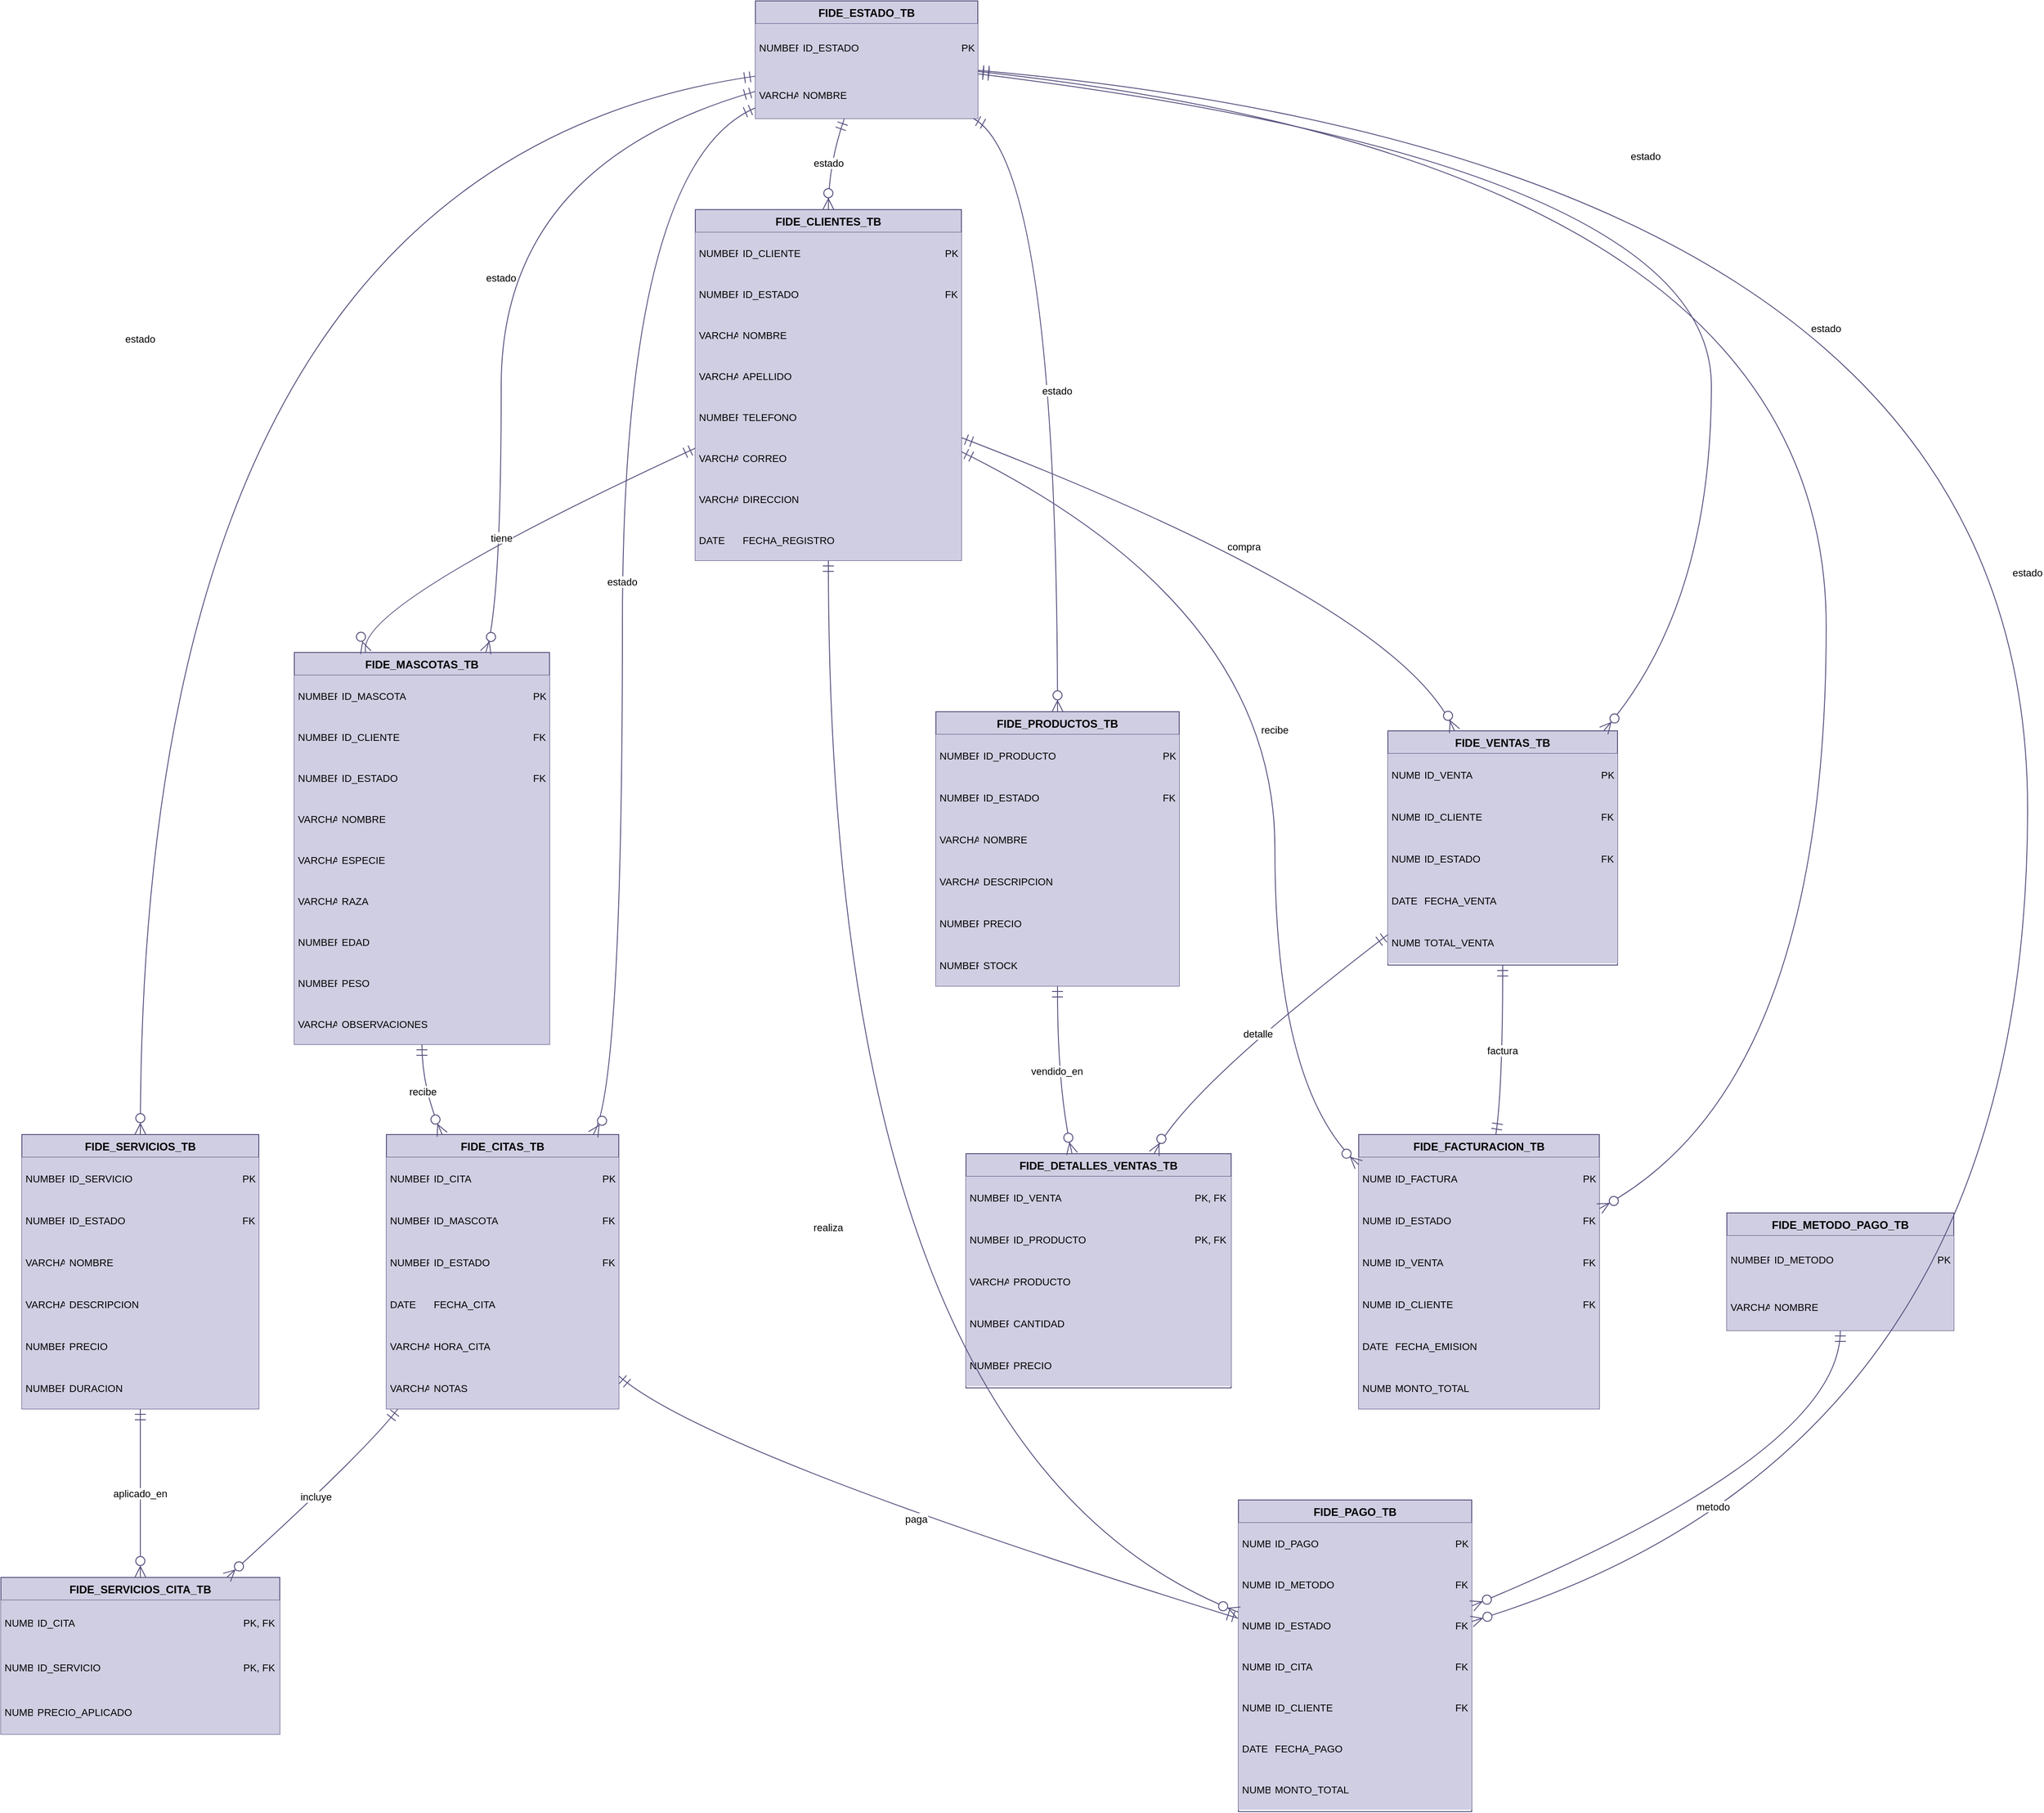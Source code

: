 <mxfile version="28.2.5">
  <diagram name="Página-1" id="eONuLn0C5uKP6d8cTvBP">
    <mxGraphModel dx="1758" dy="2364" grid="1" gridSize="10" guides="1" tooltips="1" connect="1" arrows="1" fold="1" page="1" pageScale="1" pageWidth="827" pageHeight="1169" math="0" shadow="0">
      <root>
        <mxCell id="0" />
        <mxCell id="1" parent="0" />
        <mxCell id="FiaEBF2vKvT_UlKvyoJO-1" value="FIDE_ESTADO_TB" style="shape=table;startSize=25;container=1;collapsible=0;childLayout=tableLayout;fixedRows=1;rowLines=1;fontStyle=1;align=center;resizeLast=1;fillColor=#d0cee2;strokeColor=#56517e;" parent="1" vertex="1">
          <mxGeometry x="968" y="150" width="244" height="129" as="geometry" />
        </mxCell>
        <mxCell id="FiaEBF2vKvT_UlKvyoJO-2" style="shape=tableRow;horizontal=0;startSize=0;swimlaneHead=0;swimlaneBody=0;fillColor=#d0cee2;collapsible=0;dropTarget=0;points=[[0,0.5],[1,0.5]];portConstraint=eastwest;top=0;left=0;right=0;bottom=0;strokeColor=#56517e;" parent="FiaEBF2vKvT_UlKvyoJO-1" vertex="1">
          <mxGeometry y="25" width="244" height="52" as="geometry" />
        </mxCell>
        <mxCell id="FiaEBF2vKvT_UlKvyoJO-3" value="NUMBER" style="shape=partialRectangle;connectable=0;fillColor=#d0cee2;top=0;left=0;bottom=0;right=0;align=left;spacingLeft=2;overflow=hidden;fontSize=11;strokeColor=#56517e;" parent="FiaEBF2vKvT_UlKvyoJO-2" vertex="1">
          <mxGeometry width="48" height="52" as="geometry">
            <mxRectangle width="48" height="52" as="alternateBounds" />
          </mxGeometry>
        </mxCell>
        <mxCell id="FiaEBF2vKvT_UlKvyoJO-4" value="ID_ESTADO" style="shape=partialRectangle;connectable=0;fillColor=#d0cee2;top=0;left=0;bottom=0;right=0;align=left;spacingLeft=2;overflow=hidden;fontSize=11;strokeColor=#56517e;" parent="FiaEBF2vKvT_UlKvyoJO-2" vertex="1">
          <mxGeometry x="48" width="174" height="52" as="geometry">
            <mxRectangle width="174" height="52" as="alternateBounds" />
          </mxGeometry>
        </mxCell>
        <mxCell id="FiaEBF2vKvT_UlKvyoJO-5" value="PK" style="shape=partialRectangle;connectable=0;fillColor=#d0cee2;top=0;left=0;bottom=0;right=0;align=left;spacingLeft=2;overflow=hidden;fontSize=11;strokeColor=#56517e;" parent="FiaEBF2vKvT_UlKvyoJO-2" vertex="1">
          <mxGeometry x="222" width="22" height="52" as="geometry">
            <mxRectangle width="22" height="52" as="alternateBounds" />
          </mxGeometry>
        </mxCell>
        <mxCell id="FiaEBF2vKvT_UlKvyoJO-6" style="shape=tableRow;horizontal=0;startSize=0;swimlaneHead=0;swimlaneBody=0;fillColor=#d0cee2;collapsible=0;dropTarget=0;points=[[0,0.5],[1,0.5]];portConstraint=eastwest;top=0;left=0;right=0;bottom=0;strokeColor=#56517e;" parent="FiaEBF2vKvT_UlKvyoJO-1" vertex="1">
          <mxGeometry y="77" width="244" height="52" as="geometry" />
        </mxCell>
        <mxCell id="FiaEBF2vKvT_UlKvyoJO-7" value="VARCHAR2" style="shape=partialRectangle;connectable=0;fillColor=#d0cee2;top=0;left=0;bottom=0;right=0;align=left;spacingLeft=2;overflow=hidden;fontSize=11;strokeColor=#56517e;" parent="FiaEBF2vKvT_UlKvyoJO-6" vertex="1">
          <mxGeometry width="48" height="52" as="geometry">
            <mxRectangle width="48" height="52" as="alternateBounds" />
          </mxGeometry>
        </mxCell>
        <mxCell id="FiaEBF2vKvT_UlKvyoJO-8" value="NOMBRE" style="shape=partialRectangle;connectable=0;fillColor=#d0cee2;top=0;left=0;bottom=0;right=0;align=left;spacingLeft=2;overflow=hidden;fontSize=11;strokeColor=#56517e;" parent="FiaEBF2vKvT_UlKvyoJO-6" vertex="1">
          <mxGeometry x="48" width="174" height="52" as="geometry">
            <mxRectangle width="174" height="52" as="alternateBounds" />
          </mxGeometry>
        </mxCell>
        <mxCell id="FiaEBF2vKvT_UlKvyoJO-9" value="" style="shape=partialRectangle;connectable=0;fillColor=#d0cee2;top=0;left=0;bottom=0;right=0;align=left;spacingLeft=2;overflow=hidden;fontSize=11;strokeColor=#56517e;" parent="FiaEBF2vKvT_UlKvyoJO-6" vertex="1">
          <mxGeometry x="222" width="22" height="52" as="geometry">
            <mxRectangle width="22" height="52" as="alternateBounds" />
          </mxGeometry>
        </mxCell>
        <mxCell id="FiaEBF2vKvT_UlKvyoJO-10" value="FIDE_CLIENTES_TB" style="shape=table;startSize=25;container=1;collapsible=0;childLayout=tableLayout;fixedRows=1;rowLines=1;fontStyle=1;align=center;resizeLast=1;fillColor=#d0cee2;strokeColor=#56517e;" parent="1" vertex="1">
          <mxGeometry x="902" y="379" width="292" height="385" as="geometry" />
        </mxCell>
        <mxCell id="FiaEBF2vKvT_UlKvyoJO-11" style="shape=tableRow;horizontal=0;startSize=0;swimlaneHead=0;swimlaneBody=0;fillColor=#d0cee2;collapsible=0;dropTarget=0;points=[[0,0.5],[1,0.5]];portConstraint=eastwest;top=0;left=0;right=0;bottom=0;strokeColor=#56517e;" parent="FiaEBF2vKvT_UlKvyoJO-10" vertex="1">
          <mxGeometry y="25" width="292" height="45" as="geometry" />
        </mxCell>
        <mxCell id="FiaEBF2vKvT_UlKvyoJO-12" value="NUMBER" style="shape=partialRectangle;connectable=0;fillColor=#d0cee2;top=0;left=0;bottom=0;right=0;align=left;spacingLeft=2;overflow=hidden;fontSize=11;strokeColor=#56517e;" parent="FiaEBF2vKvT_UlKvyoJO-11" vertex="1">
          <mxGeometry width="48" height="45" as="geometry">
            <mxRectangle width="48" height="45" as="alternateBounds" />
          </mxGeometry>
        </mxCell>
        <mxCell id="FiaEBF2vKvT_UlKvyoJO-13" value="ID_CLIENTE" style="shape=partialRectangle;connectable=0;fillColor=#d0cee2;top=0;left=0;bottom=0;right=0;align=left;spacingLeft=2;overflow=hidden;fontSize=11;strokeColor=#56517e;" parent="FiaEBF2vKvT_UlKvyoJO-11" vertex="1">
          <mxGeometry x="48" width="222" height="45" as="geometry">
            <mxRectangle width="222" height="45" as="alternateBounds" />
          </mxGeometry>
        </mxCell>
        <mxCell id="FiaEBF2vKvT_UlKvyoJO-14" value="PK" style="shape=partialRectangle;connectable=0;fillColor=#d0cee2;top=0;left=0;bottom=0;right=0;align=left;spacingLeft=2;overflow=hidden;fontSize=11;strokeColor=#56517e;" parent="FiaEBF2vKvT_UlKvyoJO-11" vertex="1">
          <mxGeometry x="270" width="22" height="45" as="geometry">
            <mxRectangle width="22" height="45" as="alternateBounds" />
          </mxGeometry>
        </mxCell>
        <mxCell id="FiaEBF2vKvT_UlKvyoJO-15" style="shape=tableRow;horizontal=0;startSize=0;swimlaneHead=0;swimlaneBody=0;fillColor=#d0cee2;collapsible=0;dropTarget=0;points=[[0,0.5],[1,0.5]];portConstraint=eastwest;top=0;left=0;right=0;bottom=0;strokeColor=#56517e;" parent="FiaEBF2vKvT_UlKvyoJO-10" vertex="1">
          <mxGeometry y="70" width="292" height="45" as="geometry" />
        </mxCell>
        <mxCell id="FiaEBF2vKvT_UlKvyoJO-16" value="NUMBER" style="shape=partialRectangle;connectable=0;fillColor=#d0cee2;top=0;left=0;bottom=0;right=0;align=left;spacingLeft=2;overflow=hidden;fontSize=11;strokeColor=#56517e;" parent="FiaEBF2vKvT_UlKvyoJO-15" vertex="1">
          <mxGeometry width="48" height="45" as="geometry">
            <mxRectangle width="48" height="45" as="alternateBounds" />
          </mxGeometry>
        </mxCell>
        <mxCell id="FiaEBF2vKvT_UlKvyoJO-17" value="ID_ESTADO" style="shape=partialRectangle;connectable=0;fillColor=#d0cee2;top=0;left=0;bottom=0;right=0;align=left;spacingLeft=2;overflow=hidden;fontSize=11;strokeColor=#56517e;" parent="FiaEBF2vKvT_UlKvyoJO-15" vertex="1">
          <mxGeometry x="48" width="222" height="45" as="geometry">
            <mxRectangle width="222" height="45" as="alternateBounds" />
          </mxGeometry>
        </mxCell>
        <mxCell id="FiaEBF2vKvT_UlKvyoJO-18" value="FK" style="shape=partialRectangle;connectable=0;fillColor=#d0cee2;top=0;left=0;bottom=0;right=0;align=left;spacingLeft=2;overflow=hidden;fontSize=11;strokeColor=#56517e;" parent="FiaEBF2vKvT_UlKvyoJO-15" vertex="1">
          <mxGeometry x="270" width="22" height="45" as="geometry">
            <mxRectangle width="22" height="45" as="alternateBounds" />
          </mxGeometry>
        </mxCell>
        <mxCell id="FiaEBF2vKvT_UlKvyoJO-19" style="shape=tableRow;horizontal=0;startSize=0;swimlaneHead=0;swimlaneBody=0;fillColor=#d0cee2;collapsible=0;dropTarget=0;points=[[0,0.5],[1,0.5]];portConstraint=eastwest;top=0;left=0;right=0;bottom=0;strokeColor=#56517e;" parent="FiaEBF2vKvT_UlKvyoJO-10" vertex="1">
          <mxGeometry y="115" width="292" height="45" as="geometry" />
        </mxCell>
        <mxCell id="FiaEBF2vKvT_UlKvyoJO-20" value="VARCHAR2" style="shape=partialRectangle;connectable=0;fillColor=#d0cee2;top=0;left=0;bottom=0;right=0;align=left;spacingLeft=2;overflow=hidden;fontSize=11;strokeColor=#56517e;" parent="FiaEBF2vKvT_UlKvyoJO-19" vertex="1">
          <mxGeometry width="48" height="45" as="geometry">
            <mxRectangle width="48" height="45" as="alternateBounds" />
          </mxGeometry>
        </mxCell>
        <mxCell id="FiaEBF2vKvT_UlKvyoJO-21" value="NOMBRE" style="shape=partialRectangle;connectable=0;fillColor=#d0cee2;top=0;left=0;bottom=0;right=0;align=left;spacingLeft=2;overflow=hidden;fontSize=11;strokeColor=#56517e;" parent="FiaEBF2vKvT_UlKvyoJO-19" vertex="1">
          <mxGeometry x="48" width="222" height="45" as="geometry">
            <mxRectangle width="222" height="45" as="alternateBounds" />
          </mxGeometry>
        </mxCell>
        <mxCell id="FiaEBF2vKvT_UlKvyoJO-22" value="" style="shape=partialRectangle;connectable=0;fillColor=#d0cee2;top=0;left=0;bottom=0;right=0;align=left;spacingLeft=2;overflow=hidden;fontSize=11;strokeColor=#56517e;" parent="FiaEBF2vKvT_UlKvyoJO-19" vertex="1">
          <mxGeometry x="270" width="22" height="45" as="geometry">
            <mxRectangle width="22" height="45" as="alternateBounds" />
          </mxGeometry>
        </mxCell>
        <mxCell id="FiaEBF2vKvT_UlKvyoJO-23" style="shape=tableRow;horizontal=0;startSize=0;swimlaneHead=0;swimlaneBody=0;fillColor=#d0cee2;collapsible=0;dropTarget=0;points=[[0,0.5],[1,0.5]];portConstraint=eastwest;top=0;left=0;right=0;bottom=0;strokeColor=#56517e;" parent="FiaEBF2vKvT_UlKvyoJO-10" vertex="1">
          <mxGeometry y="160" width="292" height="45" as="geometry" />
        </mxCell>
        <mxCell id="FiaEBF2vKvT_UlKvyoJO-24" value="VARCHAR2" style="shape=partialRectangle;connectable=0;fillColor=#d0cee2;top=0;left=0;bottom=0;right=0;align=left;spacingLeft=2;overflow=hidden;fontSize=11;strokeColor=#56517e;" parent="FiaEBF2vKvT_UlKvyoJO-23" vertex="1">
          <mxGeometry width="48" height="45" as="geometry">
            <mxRectangle width="48" height="45" as="alternateBounds" />
          </mxGeometry>
        </mxCell>
        <mxCell id="FiaEBF2vKvT_UlKvyoJO-25" value="APELLIDO" style="shape=partialRectangle;connectable=0;fillColor=#d0cee2;top=0;left=0;bottom=0;right=0;align=left;spacingLeft=2;overflow=hidden;fontSize=11;strokeColor=#56517e;" parent="FiaEBF2vKvT_UlKvyoJO-23" vertex="1">
          <mxGeometry x="48" width="222" height="45" as="geometry">
            <mxRectangle width="222" height="45" as="alternateBounds" />
          </mxGeometry>
        </mxCell>
        <mxCell id="FiaEBF2vKvT_UlKvyoJO-26" value="" style="shape=partialRectangle;connectable=0;fillColor=#d0cee2;top=0;left=0;bottom=0;right=0;align=left;spacingLeft=2;overflow=hidden;fontSize=11;strokeColor=#56517e;" parent="FiaEBF2vKvT_UlKvyoJO-23" vertex="1">
          <mxGeometry x="270" width="22" height="45" as="geometry">
            <mxRectangle width="22" height="45" as="alternateBounds" />
          </mxGeometry>
        </mxCell>
        <mxCell id="FiaEBF2vKvT_UlKvyoJO-27" style="shape=tableRow;horizontal=0;startSize=0;swimlaneHead=0;swimlaneBody=0;fillColor=#d0cee2;collapsible=0;dropTarget=0;points=[[0,0.5],[1,0.5]];portConstraint=eastwest;top=0;left=0;right=0;bottom=0;strokeColor=#56517e;" parent="FiaEBF2vKvT_UlKvyoJO-10" vertex="1">
          <mxGeometry y="205" width="292" height="45" as="geometry" />
        </mxCell>
        <mxCell id="FiaEBF2vKvT_UlKvyoJO-28" value="NUMBER" style="shape=partialRectangle;connectable=0;fillColor=#d0cee2;top=0;left=0;bottom=0;right=0;align=left;spacingLeft=2;overflow=hidden;fontSize=11;strokeColor=#56517e;" parent="FiaEBF2vKvT_UlKvyoJO-27" vertex="1">
          <mxGeometry width="48" height="45" as="geometry">
            <mxRectangle width="48" height="45" as="alternateBounds" />
          </mxGeometry>
        </mxCell>
        <mxCell id="FiaEBF2vKvT_UlKvyoJO-29" value="TELEFONO" style="shape=partialRectangle;connectable=0;fillColor=#d0cee2;top=0;left=0;bottom=0;right=0;align=left;spacingLeft=2;overflow=hidden;fontSize=11;strokeColor=#56517e;" parent="FiaEBF2vKvT_UlKvyoJO-27" vertex="1">
          <mxGeometry x="48" width="222" height="45" as="geometry">
            <mxRectangle width="222" height="45" as="alternateBounds" />
          </mxGeometry>
        </mxCell>
        <mxCell id="FiaEBF2vKvT_UlKvyoJO-30" value="" style="shape=partialRectangle;connectable=0;fillColor=#d0cee2;top=0;left=0;bottom=0;right=0;align=left;spacingLeft=2;overflow=hidden;fontSize=11;strokeColor=#56517e;" parent="FiaEBF2vKvT_UlKvyoJO-27" vertex="1">
          <mxGeometry x="270" width="22" height="45" as="geometry">
            <mxRectangle width="22" height="45" as="alternateBounds" />
          </mxGeometry>
        </mxCell>
        <mxCell id="FiaEBF2vKvT_UlKvyoJO-31" style="shape=tableRow;horizontal=0;startSize=0;swimlaneHead=0;swimlaneBody=0;fillColor=#d0cee2;collapsible=0;dropTarget=0;points=[[0,0.5],[1,0.5]];portConstraint=eastwest;top=0;left=0;right=0;bottom=0;strokeColor=#56517e;" parent="FiaEBF2vKvT_UlKvyoJO-10" vertex="1">
          <mxGeometry y="250" width="292" height="45" as="geometry" />
        </mxCell>
        <mxCell id="FiaEBF2vKvT_UlKvyoJO-32" value="VARCHAR2" style="shape=partialRectangle;connectable=0;fillColor=#d0cee2;top=0;left=0;bottom=0;right=0;align=left;spacingLeft=2;overflow=hidden;fontSize=11;strokeColor=#56517e;" parent="FiaEBF2vKvT_UlKvyoJO-31" vertex="1">
          <mxGeometry width="48" height="45" as="geometry">
            <mxRectangle width="48" height="45" as="alternateBounds" />
          </mxGeometry>
        </mxCell>
        <mxCell id="FiaEBF2vKvT_UlKvyoJO-33" value="CORREO" style="shape=partialRectangle;connectable=0;fillColor=#d0cee2;top=0;left=0;bottom=0;right=0;align=left;spacingLeft=2;overflow=hidden;fontSize=11;strokeColor=#56517e;" parent="FiaEBF2vKvT_UlKvyoJO-31" vertex="1">
          <mxGeometry x="48" width="222" height="45" as="geometry">
            <mxRectangle width="222" height="45" as="alternateBounds" />
          </mxGeometry>
        </mxCell>
        <mxCell id="FiaEBF2vKvT_UlKvyoJO-34" value="" style="shape=partialRectangle;connectable=0;fillColor=#d0cee2;top=0;left=0;bottom=0;right=0;align=left;spacingLeft=2;overflow=hidden;fontSize=11;strokeColor=#56517e;" parent="FiaEBF2vKvT_UlKvyoJO-31" vertex="1">
          <mxGeometry x="270" width="22" height="45" as="geometry">
            <mxRectangle width="22" height="45" as="alternateBounds" />
          </mxGeometry>
        </mxCell>
        <mxCell id="FiaEBF2vKvT_UlKvyoJO-35" style="shape=tableRow;horizontal=0;startSize=0;swimlaneHead=0;swimlaneBody=0;fillColor=#d0cee2;collapsible=0;dropTarget=0;points=[[0,0.5],[1,0.5]];portConstraint=eastwest;top=0;left=0;right=0;bottom=0;strokeColor=#56517e;" parent="FiaEBF2vKvT_UlKvyoJO-10" vertex="1">
          <mxGeometry y="295" width="292" height="45" as="geometry" />
        </mxCell>
        <mxCell id="FiaEBF2vKvT_UlKvyoJO-36" value="VARCHAR2" style="shape=partialRectangle;connectable=0;fillColor=#d0cee2;top=0;left=0;bottom=0;right=0;align=left;spacingLeft=2;overflow=hidden;fontSize=11;strokeColor=#56517e;" parent="FiaEBF2vKvT_UlKvyoJO-35" vertex="1">
          <mxGeometry width="48" height="45" as="geometry">
            <mxRectangle width="48" height="45" as="alternateBounds" />
          </mxGeometry>
        </mxCell>
        <mxCell id="FiaEBF2vKvT_UlKvyoJO-37" value="DIRECCION" style="shape=partialRectangle;connectable=0;fillColor=#d0cee2;top=0;left=0;bottom=0;right=0;align=left;spacingLeft=2;overflow=hidden;fontSize=11;strokeColor=#56517e;" parent="FiaEBF2vKvT_UlKvyoJO-35" vertex="1">
          <mxGeometry x="48" width="222" height="45" as="geometry">
            <mxRectangle width="222" height="45" as="alternateBounds" />
          </mxGeometry>
        </mxCell>
        <mxCell id="FiaEBF2vKvT_UlKvyoJO-38" value="" style="shape=partialRectangle;connectable=0;fillColor=#d0cee2;top=0;left=0;bottom=0;right=0;align=left;spacingLeft=2;overflow=hidden;fontSize=11;strokeColor=#56517e;" parent="FiaEBF2vKvT_UlKvyoJO-35" vertex="1">
          <mxGeometry x="270" width="22" height="45" as="geometry">
            <mxRectangle width="22" height="45" as="alternateBounds" />
          </mxGeometry>
        </mxCell>
        <mxCell id="FiaEBF2vKvT_UlKvyoJO-39" style="shape=tableRow;horizontal=0;startSize=0;swimlaneHead=0;swimlaneBody=0;fillColor=#d0cee2;collapsible=0;dropTarget=0;points=[[0,0.5],[1,0.5]];portConstraint=eastwest;top=0;left=0;right=0;bottom=0;strokeColor=#56517e;" parent="FiaEBF2vKvT_UlKvyoJO-10" vertex="1">
          <mxGeometry y="340" width="292" height="45" as="geometry" />
        </mxCell>
        <mxCell id="FiaEBF2vKvT_UlKvyoJO-40" value="DATE" style="shape=partialRectangle;connectable=0;fillColor=#d0cee2;top=0;left=0;bottom=0;right=0;align=left;spacingLeft=2;overflow=hidden;fontSize=11;strokeColor=#56517e;" parent="FiaEBF2vKvT_UlKvyoJO-39" vertex="1">
          <mxGeometry width="48" height="45" as="geometry">
            <mxRectangle width="48" height="45" as="alternateBounds" />
          </mxGeometry>
        </mxCell>
        <mxCell id="FiaEBF2vKvT_UlKvyoJO-41" value="FECHA_REGISTRO" style="shape=partialRectangle;connectable=0;fillColor=#d0cee2;top=0;left=0;bottom=0;right=0;align=left;spacingLeft=2;overflow=hidden;fontSize=11;strokeColor=#56517e;" parent="FiaEBF2vKvT_UlKvyoJO-39" vertex="1">
          <mxGeometry x="48" width="222" height="45" as="geometry">
            <mxRectangle width="222" height="45" as="alternateBounds" />
          </mxGeometry>
        </mxCell>
        <mxCell id="FiaEBF2vKvT_UlKvyoJO-42" value="" style="shape=partialRectangle;connectable=0;fillColor=#d0cee2;top=0;left=0;bottom=0;right=0;align=left;spacingLeft=2;overflow=hidden;fontSize=11;strokeColor=#56517e;" parent="FiaEBF2vKvT_UlKvyoJO-39" vertex="1">
          <mxGeometry x="270" width="22" height="45" as="geometry">
            <mxRectangle width="22" height="45" as="alternateBounds" />
          </mxGeometry>
        </mxCell>
        <mxCell id="FiaEBF2vKvT_UlKvyoJO-43" value="FIDE_MASCOTAS_TB" style="shape=table;startSize=25;container=1;collapsible=0;childLayout=tableLayout;fixedRows=1;rowLines=1;fontStyle=1;align=center;resizeLast=1;fillColor=#d0cee2;strokeColor=#56517e;" parent="1" vertex="1">
          <mxGeometry x="462" y="865" width="280" height="430" as="geometry" />
        </mxCell>
        <mxCell id="FiaEBF2vKvT_UlKvyoJO-44" style="shape=tableRow;horizontal=0;startSize=0;swimlaneHead=0;swimlaneBody=0;fillColor=#d0cee2;collapsible=0;dropTarget=0;points=[[0,0.5],[1,0.5]];portConstraint=eastwest;top=0;left=0;right=0;bottom=0;strokeColor=#56517e;" parent="FiaEBF2vKvT_UlKvyoJO-43" vertex="1">
          <mxGeometry y="25" width="280" height="45" as="geometry" />
        </mxCell>
        <mxCell id="FiaEBF2vKvT_UlKvyoJO-45" value="NUMBER" style="shape=partialRectangle;connectable=0;fillColor=#d0cee2;top=0;left=0;bottom=0;right=0;align=left;spacingLeft=2;overflow=hidden;fontSize=11;strokeColor=#56517e;" parent="FiaEBF2vKvT_UlKvyoJO-44" vertex="1">
          <mxGeometry width="48" height="45" as="geometry">
            <mxRectangle width="48" height="45" as="alternateBounds" />
          </mxGeometry>
        </mxCell>
        <mxCell id="FiaEBF2vKvT_UlKvyoJO-46" value="ID_MASCOTA" style="shape=partialRectangle;connectable=0;fillColor=#d0cee2;top=0;left=0;bottom=0;right=0;align=left;spacingLeft=2;overflow=hidden;fontSize=11;strokeColor=#56517e;" parent="FiaEBF2vKvT_UlKvyoJO-44" vertex="1">
          <mxGeometry x="48" width="210" height="45" as="geometry">
            <mxRectangle width="210" height="45" as="alternateBounds" />
          </mxGeometry>
        </mxCell>
        <mxCell id="FiaEBF2vKvT_UlKvyoJO-47" value="PK" style="shape=partialRectangle;connectable=0;fillColor=#d0cee2;top=0;left=0;bottom=0;right=0;align=left;spacingLeft=2;overflow=hidden;fontSize=11;strokeColor=#56517e;" parent="FiaEBF2vKvT_UlKvyoJO-44" vertex="1">
          <mxGeometry x="258" width="22" height="45" as="geometry">
            <mxRectangle width="22" height="45" as="alternateBounds" />
          </mxGeometry>
        </mxCell>
        <mxCell id="FiaEBF2vKvT_UlKvyoJO-48" style="shape=tableRow;horizontal=0;startSize=0;swimlaneHead=0;swimlaneBody=0;fillColor=#d0cee2;collapsible=0;dropTarget=0;points=[[0,0.5],[1,0.5]];portConstraint=eastwest;top=0;left=0;right=0;bottom=0;strokeColor=#56517e;" parent="FiaEBF2vKvT_UlKvyoJO-43" vertex="1">
          <mxGeometry y="70" width="280" height="45" as="geometry" />
        </mxCell>
        <mxCell id="FiaEBF2vKvT_UlKvyoJO-49" value="NUMBER" style="shape=partialRectangle;connectable=0;fillColor=#d0cee2;top=0;left=0;bottom=0;right=0;align=left;spacingLeft=2;overflow=hidden;fontSize=11;strokeColor=#56517e;" parent="FiaEBF2vKvT_UlKvyoJO-48" vertex="1">
          <mxGeometry width="48" height="45" as="geometry">
            <mxRectangle width="48" height="45" as="alternateBounds" />
          </mxGeometry>
        </mxCell>
        <mxCell id="FiaEBF2vKvT_UlKvyoJO-50" value="ID_CLIENTE" style="shape=partialRectangle;connectable=0;fillColor=#d0cee2;top=0;left=0;bottom=0;right=0;align=left;spacingLeft=2;overflow=hidden;fontSize=11;strokeColor=#56517e;" parent="FiaEBF2vKvT_UlKvyoJO-48" vertex="1">
          <mxGeometry x="48" width="210" height="45" as="geometry">
            <mxRectangle width="210" height="45" as="alternateBounds" />
          </mxGeometry>
        </mxCell>
        <mxCell id="FiaEBF2vKvT_UlKvyoJO-51" value="FK" style="shape=partialRectangle;connectable=0;fillColor=#d0cee2;top=0;left=0;bottom=0;right=0;align=left;spacingLeft=2;overflow=hidden;fontSize=11;strokeColor=#56517e;" parent="FiaEBF2vKvT_UlKvyoJO-48" vertex="1">
          <mxGeometry x="258" width="22" height="45" as="geometry">
            <mxRectangle width="22" height="45" as="alternateBounds" />
          </mxGeometry>
        </mxCell>
        <mxCell id="FiaEBF2vKvT_UlKvyoJO-52" style="shape=tableRow;horizontal=0;startSize=0;swimlaneHead=0;swimlaneBody=0;fillColor=#d0cee2;collapsible=0;dropTarget=0;points=[[0,0.5],[1,0.5]];portConstraint=eastwest;top=0;left=0;right=0;bottom=0;strokeColor=#56517e;" parent="FiaEBF2vKvT_UlKvyoJO-43" vertex="1">
          <mxGeometry y="115" width="280" height="45" as="geometry" />
        </mxCell>
        <mxCell id="FiaEBF2vKvT_UlKvyoJO-53" value="NUMBER" style="shape=partialRectangle;connectable=0;fillColor=#d0cee2;top=0;left=0;bottom=0;right=0;align=left;spacingLeft=2;overflow=hidden;fontSize=11;strokeColor=#56517e;" parent="FiaEBF2vKvT_UlKvyoJO-52" vertex="1">
          <mxGeometry width="48" height="45" as="geometry">
            <mxRectangle width="48" height="45" as="alternateBounds" />
          </mxGeometry>
        </mxCell>
        <mxCell id="FiaEBF2vKvT_UlKvyoJO-54" value="ID_ESTADO" style="shape=partialRectangle;connectable=0;fillColor=#d0cee2;top=0;left=0;bottom=0;right=0;align=left;spacingLeft=2;overflow=hidden;fontSize=11;strokeColor=#56517e;" parent="FiaEBF2vKvT_UlKvyoJO-52" vertex="1">
          <mxGeometry x="48" width="210" height="45" as="geometry">
            <mxRectangle width="210" height="45" as="alternateBounds" />
          </mxGeometry>
        </mxCell>
        <mxCell id="FiaEBF2vKvT_UlKvyoJO-55" value="FK" style="shape=partialRectangle;connectable=0;fillColor=#d0cee2;top=0;left=0;bottom=0;right=0;align=left;spacingLeft=2;overflow=hidden;fontSize=11;strokeColor=#56517e;" parent="FiaEBF2vKvT_UlKvyoJO-52" vertex="1">
          <mxGeometry x="258" width="22" height="45" as="geometry">
            <mxRectangle width="22" height="45" as="alternateBounds" />
          </mxGeometry>
        </mxCell>
        <mxCell id="FiaEBF2vKvT_UlKvyoJO-56" style="shape=tableRow;horizontal=0;startSize=0;swimlaneHead=0;swimlaneBody=0;fillColor=#d0cee2;collapsible=0;dropTarget=0;points=[[0,0.5],[1,0.5]];portConstraint=eastwest;top=0;left=0;right=0;bottom=0;strokeColor=#56517e;" parent="FiaEBF2vKvT_UlKvyoJO-43" vertex="1">
          <mxGeometry y="160" width="280" height="45" as="geometry" />
        </mxCell>
        <mxCell id="FiaEBF2vKvT_UlKvyoJO-57" value="VARCHAR2" style="shape=partialRectangle;connectable=0;fillColor=#d0cee2;top=0;left=0;bottom=0;right=0;align=left;spacingLeft=2;overflow=hidden;fontSize=11;strokeColor=#56517e;" parent="FiaEBF2vKvT_UlKvyoJO-56" vertex="1">
          <mxGeometry width="48" height="45" as="geometry">
            <mxRectangle width="48" height="45" as="alternateBounds" />
          </mxGeometry>
        </mxCell>
        <mxCell id="FiaEBF2vKvT_UlKvyoJO-58" value="NOMBRE" style="shape=partialRectangle;connectable=0;fillColor=#d0cee2;top=0;left=0;bottom=0;right=0;align=left;spacingLeft=2;overflow=hidden;fontSize=11;strokeColor=#56517e;" parent="FiaEBF2vKvT_UlKvyoJO-56" vertex="1">
          <mxGeometry x="48" width="210" height="45" as="geometry">
            <mxRectangle width="210" height="45" as="alternateBounds" />
          </mxGeometry>
        </mxCell>
        <mxCell id="FiaEBF2vKvT_UlKvyoJO-59" value="" style="shape=partialRectangle;connectable=0;fillColor=#d0cee2;top=0;left=0;bottom=0;right=0;align=left;spacingLeft=2;overflow=hidden;fontSize=11;strokeColor=#56517e;" parent="FiaEBF2vKvT_UlKvyoJO-56" vertex="1">
          <mxGeometry x="258" width="22" height="45" as="geometry">
            <mxRectangle width="22" height="45" as="alternateBounds" />
          </mxGeometry>
        </mxCell>
        <mxCell id="FiaEBF2vKvT_UlKvyoJO-60" style="shape=tableRow;horizontal=0;startSize=0;swimlaneHead=0;swimlaneBody=0;fillColor=#d0cee2;collapsible=0;dropTarget=0;points=[[0,0.5],[1,0.5]];portConstraint=eastwest;top=0;left=0;right=0;bottom=0;strokeColor=#56517e;" parent="FiaEBF2vKvT_UlKvyoJO-43" vertex="1">
          <mxGeometry y="205" width="280" height="45" as="geometry" />
        </mxCell>
        <mxCell id="FiaEBF2vKvT_UlKvyoJO-61" value="VARCHAR2" style="shape=partialRectangle;connectable=0;fillColor=#d0cee2;top=0;left=0;bottom=0;right=0;align=left;spacingLeft=2;overflow=hidden;fontSize=11;strokeColor=#56517e;" parent="FiaEBF2vKvT_UlKvyoJO-60" vertex="1">
          <mxGeometry width="48" height="45" as="geometry">
            <mxRectangle width="48" height="45" as="alternateBounds" />
          </mxGeometry>
        </mxCell>
        <mxCell id="FiaEBF2vKvT_UlKvyoJO-62" value="ESPECIE" style="shape=partialRectangle;connectable=0;fillColor=#d0cee2;top=0;left=0;bottom=0;right=0;align=left;spacingLeft=2;overflow=hidden;fontSize=11;strokeColor=#56517e;" parent="FiaEBF2vKvT_UlKvyoJO-60" vertex="1">
          <mxGeometry x="48" width="210" height="45" as="geometry">
            <mxRectangle width="210" height="45" as="alternateBounds" />
          </mxGeometry>
        </mxCell>
        <mxCell id="FiaEBF2vKvT_UlKvyoJO-63" value="" style="shape=partialRectangle;connectable=0;fillColor=#d0cee2;top=0;left=0;bottom=0;right=0;align=left;spacingLeft=2;overflow=hidden;fontSize=11;strokeColor=#56517e;" parent="FiaEBF2vKvT_UlKvyoJO-60" vertex="1">
          <mxGeometry x="258" width="22" height="45" as="geometry">
            <mxRectangle width="22" height="45" as="alternateBounds" />
          </mxGeometry>
        </mxCell>
        <mxCell id="FiaEBF2vKvT_UlKvyoJO-64" style="shape=tableRow;horizontal=0;startSize=0;swimlaneHead=0;swimlaneBody=0;fillColor=#d0cee2;collapsible=0;dropTarget=0;points=[[0,0.5],[1,0.5]];portConstraint=eastwest;top=0;left=0;right=0;bottom=0;strokeColor=#56517e;" parent="FiaEBF2vKvT_UlKvyoJO-43" vertex="1">
          <mxGeometry y="250" width="280" height="45" as="geometry" />
        </mxCell>
        <mxCell id="FiaEBF2vKvT_UlKvyoJO-65" value="VARCHAR2" style="shape=partialRectangle;connectable=0;fillColor=#d0cee2;top=0;left=0;bottom=0;right=0;align=left;spacingLeft=2;overflow=hidden;fontSize=11;strokeColor=#56517e;" parent="FiaEBF2vKvT_UlKvyoJO-64" vertex="1">
          <mxGeometry width="48" height="45" as="geometry">
            <mxRectangle width="48" height="45" as="alternateBounds" />
          </mxGeometry>
        </mxCell>
        <mxCell id="FiaEBF2vKvT_UlKvyoJO-66" value="RAZA" style="shape=partialRectangle;connectable=0;fillColor=#d0cee2;top=0;left=0;bottom=0;right=0;align=left;spacingLeft=2;overflow=hidden;fontSize=11;strokeColor=#56517e;" parent="FiaEBF2vKvT_UlKvyoJO-64" vertex="1">
          <mxGeometry x="48" width="210" height="45" as="geometry">
            <mxRectangle width="210" height="45" as="alternateBounds" />
          </mxGeometry>
        </mxCell>
        <mxCell id="FiaEBF2vKvT_UlKvyoJO-67" value="" style="shape=partialRectangle;connectable=0;fillColor=#d0cee2;top=0;left=0;bottom=0;right=0;align=left;spacingLeft=2;overflow=hidden;fontSize=11;strokeColor=#56517e;" parent="FiaEBF2vKvT_UlKvyoJO-64" vertex="1">
          <mxGeometry x="258" width="22" height="45" as="geometry">
            <mxRectangle width="22" height="45" as="alternateBounds" />
          </mxGeometry>
        </mxCell>
        <mxCell id="FiaEBF2vKvT_UlKvyoJO-68" style="shape=tableRow;horizontal=0;startSize=0;swimlaneHead=0;swimlaneBody=0;fillColor=#d0cee2;collapsible=0;dropTarget=0;points=[[0,0.5],[1,0.5]];portConstraint=eastwest;top=0;left=0;right=0;bottom=0;strokeColor=#56517e;" parent="FiaEBF2vKvT_UlKvyoJO-43" vertex="1">
          <mxGeometry y="295" width="280" height="45" as="geometry" />
        </mxCell>
        <mxCell id="FiaEBF2vKvT_UlKvyoJO-69" value="NUMBER" style="shape=partialRectangle;connectable=0;fillColor=#d0cee2;top=0;left=0;bottom=0;right=0;align=left;spacingLeft=2;overflow=hidden;fontSize=11;strokeColor=#56517e;" parent="FiaEBF2vKvT_UlKvyoJO-68" vertex="1">
          <mxGeometry width="48" height="45" as="geometry">
            <mxRectangle width="48" height="45" as="alternateBounds" />
          </mxGeometry>
        </mxCell>
        <mxCell id="FiaEBF2vKvT_UlKvyoJO-70" value="EDAD" style="shape=partialRectangle;connectable=0;fillColor=#d0cee2;top=0;left=0;bottom=0;right=0;align=left;spacingLeft=2;overflow=hidden;fontSize=11;strokeColor=#56517e;" parent="FiaEBF2vKvT_UlKvyoJO-68" vertex="1">
          <mxGeometry x="48" width="210" height="45" as="geometry">
            <mxRectangle width="210" height="45" as="alternateBounds" />
          </mxGeometry>
        </mxCell>
        <mxCell id="FiaEBF2vKvT_UlKvyoJO-71" value="" style="shape=partialRectangle;connectable=0;fillColor=#d0cee2;top=0;left=0;bottom=0;right=0;align=left;spacingLeft=2;overflow=hidden;fontSize=11;strokeColor=#56517e;" parent="FiaEBF2vKvT_UlKvyoJO-68" vertex="1">
          <mxGeometry x="258" width="22" height="45" as="geometry">
            <mxRectangle width="22" height="45" as="alternateBounds" />
          </mxGeometry>
        </mxCell>
        <mxCell id="FiaEBF2vKvT_UlKvyoJO-72" style="shape=tableRow;horizontal=0;startSize=0;swimlaneHead=0;swimlaneBody=0;fillColor=#d0cee2;collapsible=0;dropTarget=0;points=[[0,0.5],[1,0.5]];portConstraint=eastwest;top=0;left=0;right=0;bottom=0;strokeColor=#56517e;" parent="FiaEBF2vKvT_UlKvyoJO-43" vertex="1">
          <mxGeometry y="340" width="280" height="45" as="geometry" />
        </mxCell>
        <mxCell id="FiaEBF2vKvT_UlKvyoJO-73" value="NUMBER" style="shape=partialRectangle;connectable=0;fillColor=#d0cee2;top=0;left=0;bottom=0;right=0;align=left;spacingLeft=2;overflow=hidden;fontSize=11;strokeColor=#56517e;" parent="FiaEBF2vKvT_UlKvyoJO-72" vertex="1">
          <mxGeometry width="48" height="45" as="geometry">
            <mxRectangle width="48" height="45" as="alternateBounds" />
          </mxGeometry>
        </mxCell>
        <mxCell id="FiaEBF2vKvT_UlKvyoJO-74" value="PESO" style="shape=partialRectangle;connectable=0;fillColor=#d0cee2;top=0;left=0;bottom=0;right=0;align=left;spacingLeft=2;overflow=hidden;fontSize=11;strokeColor=#56517e;" parent="FiaEBF2vKvT_UlKvyoJO-72" vertex="1">
          <mxGeometry x="48" width="210" height="45" as="geometry">
            <mxRectangle width="210" height="45" as="alternateBounds" />
          </mxGeometry>
        </mxCell>
        <mxCell id="FiaEBF2vKvT_UlKvyoJO-75" value="" style="shape=partialRectangle;connectable=0;fillColor=#d0cee2;top=0;left=0;bottom=0;right=0;align=left;spacingLeft=2;overflow=hidden;fontSize=11;strokeColor=#56517e;" parent="FiaEBF2vKvT_UlKvyoJO-72" vertex="1">
          <mxGeometry x="258" width="22" height="45" as="geometry">
            <mxRectangle width="22" height="45" as="alternateBounds" />
          </mxGeometry>
        </mxCell>
        <mxCell id="FiaEBF2vKvT_UlKvyoJO-76" style="shape=tableRow;horizontal=0;startSize=0;swimlaneHead=0;swimlaneBody=0;fillColor=#d0cee2;collapsible=0;dropTarget=0;points=[[0,0.5],[1,0.5]];portConstraint=eastwest;top=0;left=0;right=0;bottom=0;strokeColor=#56517e;" parent="FiaEBF2vKvT_UlKvyoJO-43" vertex="1">
          <mxGeometry y="385" width="280" height="45" as="geometry" />
        </mxCell>
        <mxCell id="FiaEBF2vKvT_UlKvyoJO-77" value="VARCHAR2" style="shape=partialRectangle;connectable=0;fillColor=#d0cee2;top=0;left=0;bottom=0;right=0;align=left;spacingLeft=2;overflow=hidden;fontSize=11;strokeColor=#56517e;" parent="FiaEBF2vKvT_UlKvyoJO-76" vertex="1">
          <mxGeometry width="48" height="45" as="geometry">
            <mxRectangle width="48" height="45" as="alternateBounds" />
          </mxGeometry>
        </mxCell>
        <mxCell id="FiaEBF2vKvT_UlKvyoJO-78" value="OBSERVACIONES" style="shape=partialRectangle;connectable=0;fillColor=#d0cee2;top=0;left=0;bottom=0;right=0;align=left;spacingLeft=2;overflow=hidden;fontSize=11;strokeColor=#56517e;" parent="FiaEBF2vKvT_UlKvyoJO-76" vertex="1">
          <mxGeometry x="48" width="210" height="45" as="geometry">
            <mxRectangle width="210" height="45" as="alternateBounds" />
          </mxGeometry>
        </mxCell>
        <mxCell id="FiaEBF2vKvT_UlKvyoJO-79" value="" style="shape=partialRectangle;connectable=0;fillColor=#d0cee2;top=0;left=0;bottom=0;right=0;align=left;spacingLeft=2;overflow=hidden;fontSize=11;strokeColor=#56517e;" parent="FiaEBF2vKvT_UlKvyoJO-76" vertex="1">
          <mxGeometry x="258" width="22" height="45" as="geometry">
            <mxRectangle width="22" height="45" as="alternateBounds" />
          </mxGeometry>
        </mxCell>
        <mxCell id="FiaEBF2vKvT_UlKvyoJO-80" value="FIDE_CITAS_TB" style="shape=table;startSize=25;container=1;collapsible=0;childLayout=tableLayout;fixedRows=1;rowLines=1;fontStyle=1;align=center;resizeLast=1;fillColor=#d0cee2;strokeColor=#56517e;" parent="1" vertex="1">
          <mxGeometry x="563" y="1394" width="255" height="301" as="geometry" />
        </mxCell>
        <mxCell id="FiaEBF2vKvT_UlKvyoJO-81" style="shape=tableRow;horizontal=0;startSize=0;swimlaneHead=0;swimlaneBody=0;fillColor=#d0cee2;collapsible=0;dropTarget=0;points=[[0,0.5],[1,0.5]];portConstraint=eastwest;top=0;left=0;right=0;bottom=0;strokeColor=#56517e;" parent="FiaEBF2vKvT_UlKvyoJO-80" vertex="1">
          <mxGeometry y="25" width="255" height="46" as="geometry" />
        </mxCell>
        <mxCell id="FiaEBF2vKvT_UlKvyoJO-82" value="NUMBER" style="shape=partialRectangle;connectable=0;fillColor=#d0cee2;top=0;left=0;bottom=0;right=0;align=left;spacingLeft=2;overflow=hidden;fontSize=11;strokeColor=#56517e;" parent="FiaEBF2vKvT_UlKvyoJO-81" vertex="1">
          <mxGeometry width="48" height="46" as="geometry">
            <mxRectangle width="48" height="46" as="alternateBounds" />
          </mxGeometry>
        </mxCell>
        <mxCell id="FiaEBF2vKvT_UlKvyoJO-83" value="ID_CITA" style="shape=partialRectangle;connectable=0;fillColor=#d0cee2;top=0;left=0;bottom=0;right=0;align=left;spacingLeft=2;overflow=hidden;fontSize=11;strokeColor=#56517e;" parent="FiaEBF2vKvT_UlKvyoJO-81" vertex="1">
          <mxGeometry x="48" width="185" height="46" as="geometry">
            <mxRectangle width="185" height="46" as="alternateBounds" />
          </mxGeometry>
        </mxCell>
        <mxCell id="FiaEBF2vKvT_UlKvyoJO-84" value="PK" style="shape=partialRectangle;connectable=0;fillColor=#d0cee2;top=0;left=0;bottom=0;right=0;align=left;spacingLeft=2;overflow=hidden;fontSize=11;strokeColor=#56517e;" parent="FiaEBF2vKvT_UlKvyoJO-81" vertex="1">
          <mxGeometry x="233" width="22" height="46" as="geometry">
            <mxRectangle width="22" height="46" as="alternateBounds" />
          </mxGeometry>
        </mxCell>
        <mxCell id="FiaEBF2vKvT_UlKvyoJO-85" style="shape=tableRow;horizontal=0;startSize=0;swimlaneHead=0;swimlaneBody=0;fillColor=#d0cee2;collapsible=0;dropTarget=0;points=[[0,0.5],[1,0.5]];portConstraint=eastwest;top=0;left=0;right=0;bottom=0;strokeColor=#56517e;" parent="FiaEBF2vKvT_UlKvyoJO-80" vertex="1">
          <mxGeometry y="71" width="255" height="46" as="geometry" />
        </mxCell>
        <mxCell id="FiaEBF2vKvT_UlKvyoJO-86" value="NUMBER" style="shape=partialRectangle;connectable=0;fillColor=#d0cee2;top=0;left=0;bottom=0;right=0;align=left;spacingLeft=2;overflow=hidden;fontSize=11;strokeColor=#56517e;" parent="FiaEBF2vKvT_UlKvyoJO-85" vertex="1">
          <mxGeometry width="48" height="46" as="geometry">
            <mxRectangle width="48" height="46" as="alternateBounds" />
          </mxGeometry>
        </mxCell>
        <mxCell id="FiaEBF2vKvT_UlKvyoJO-87" value="ID_MASCOTA" style="shape=partialRectangle;connectable=0;fillColor=#d0cee2;top=0;left=0;bottom=0;right=0;align=left;spacingLeft=2;overflow=hidden;fontSize=11;strokeColor=#56517e;" parent="FiaEBF2vKvT_UlKvyoJO-85" vertex="1">
          <mxGeometry x="48" width="185" height="46" as="geometry">
            <mxRectangle width="185" height="46" as="alternateBounds" />
          </mxGeometry>
        </mxCell>
        <mxCell id="FiaEBF2vKvT_UlKvyoJO-88" value="FK" style="shape=partialRectangle;connectable=0;fillColor=#d0cee2;top=0;left=0;bottom=0;right=0;align=left;spacingLeft=2;overflow=hidden;fontSize=11;strokeColor=#56517e;" parent="FiaEBF2vKvT_UlKvyoJO-85" vertex="1">
          <mxGeometry x="233" width="22" height="46" as="geometry">
            <mxRectangle width="22" height="46" as="alternateBounds" />
          </mxGeometry>
        </mxCell>
        <mxCell id="FiaEBF2vKvT_UlKvyoJO-89" style="shape=tableRow;horizontal=0;startSize=0;swimlaneHead=0;swimlaneBody=0;fillColor=#d0cee2;collapsible=0;dropTarget=0;points=[[0,0.5],[1,0.5]];portConstraint=eastwest;top=0;left=0;right=0;bottom=0;strokeColor=#56517e;" parent="FiaEBF2vKvT_UlKvyoJO-80" vertex="1">
          <mxGeometry y="117" width="255" height="46" as="geometry" />
        </mxCell>
        <mxCell id="FiaEBF2vKvT_UlKvyoJO-90" value="NUMBER" style="shape=partialRectangle;connectable=0;fillColor=#d0cee2;top=0;left=0;bottom=0;right=0;align=left;spacingLeft=2;overflow=hidden;fontSize=11;strokeColor=#56517e;" parent="FiaEBF2vKvT_UlKvyoJO-89" vertex="1">
          <mxGeometry width="48" height="46" as="geometry">
            <mxRectangle width="48" height="46" as="alternateBounds" />
          </mxGeometry>
        </mxCell>
        <mxCell id="FiaEBF2vKvT_UlKvyoJO-91" value="ID_ESTADO" style="shape=partialRectangle;connectable=0;fillColor=#d0cee2;top=0;left=0;bottom=0;right=0;align=left;spacingLeft=2;overflow=hidden;fontSize=11;strokeColor=#56517e;" parent="FiaEBF2vKvT_UlKvyoJO-89" vertex="1">
          <mxGeometry x="48" width="185" height="46" as="geometry">
            <mxRectangle width="185" height="46" as="alternateBounds" />
          </mxGeometry>
        </mxCell>
        <mxCell id="FiaEBF2vKvT_UlKvyoJO-92" value="FK" style="shape=partialRectangle;connectable=0;fillColor=#d0cee2;top=0;left=0;bottom=0;right=0;align=left;spacingLeft=2;overflow=hidden;fontSize=11;strokeColor=#56517e;" parent="FiaEBF2vKvT_UlKvyoJO-89" vertex="1">
          <mxGeometry x="233" width="22" height="46" as="geometry">
            <mxRectangle width="22" height="46" as="alternateBounds" />
          </mxGeometry>
        </mxCell>
        <mxCell id="FiaEBF2vKvT_UlKvyoJO-93" style="shape=tableRow;horizontal=0;startSize=0;swimlaneHead=0;swimlaneBody=0;fillColor=#d0cee2;collapsible=0;dropTarget=0;points=[[0,0.5],[1,0.5]];portConstraint=eastwest;top=0;left=0;right=0;bottom=0;strokeColor=#56517e;" parent="FiaEBF2vKvT_UlKvyoJO-80" vertex="1">
          <mxGeometry y="163" width="255" height="46" as="geometry" />
        </mxCell>
        <mxCell id="FiaEBF2vKvT_UlKvyoJO-94" value="DATE" style="shape=partialRectangle;connectable=0;fillColor=#d0cee2;top=0;left=0;bottom=0;right=0;align=left;spacingLeft=2;overflow=hidden;fontSize=11;strokeColor=#56517e;" parent="FiaEBF2vKvT_UlKvyoJO-93" vertex="1">
          <mxGeometry width="48" height="46" as="geometry">
            <mxRectangle width="48" height="46" as="alternateBounds" />
          </mxGeometry>
        </mxCell>
        <mxCell id="FiaEBF2vKvT_UlKvyoJO-95" value="FECHA_CITA" style="shape=partialRectangle;connectable=0;fillColor=#d0cee2;top=0;left=0;bottom=0;right=0;align=left;spacingLeft=2;overflow=hidden;fontSize=11;strokeColor=#56517e;" parent="FiaEBF2vKvT_UlKvyoJO-93" vertex="1">
          <mxGeometry x="48" width="185" height="46" as="geometry">
            <mxRectangle width="185" height="46" as="alternateBounds" />
          </mxGeometry>
        </mxCell>
        <mxCell id="FiaEBF2vKvT_UlKvyoJO-96" value="" style="shape=partialRectangle;connectable=0;fillColor=#d0cee2;top=0;left=0;bottom=0;right=0;align=left;spacingLeft=2;overflow=hidden;fontSize=11;strokeColor=#56517e;" parent="FiaEBF2vKvT_UlKvyoJO-93" vertex="1">
          <mxGeometry x="233" width="22" height="46" as="geometry">
            <mxRectangle width="22" height="46" as="alternateBounds" />
          </mxGeometry>
        </mxCell>
        <mxCell id="FiaEBF2vKvT_UlKvyoJO-97" style="shape=tableRow;horizontal=0;startSize=0;swimlaneHead=0;swimlaneBody=0;fillColor=#d0cee2;collapsible=0;dropTarget=0;points=[[0,0.5],[1,0.5]];portConstraint=eastwest;top=0;left=0;right=0;bottom=0;strokeColor=#56517e;" parent="FiaEBF2vKvT_UlKvyoJO-80" vertex="1">
          <mxGeometry y="209" width="255" height="46" as="geometry" />
        </mxCell>
        <mxCell id="FiaEBF2vKvT_UlKvyoJO-98" value="VARCHAR2" style="shape=partialRectangle;connectable=0;fillColor=#d0cee2;top=0;left=0;bottom=0;right=0;align=left;spacingLeft=2;overflow=hidden;fontSize=11;strokeColor=#56517e;" parent="FiaEBF2vKvT_UlKvyoJO-97" vertex="1">
          <mxGeometry width="48" height="46" as="geometry">
            <mxRectangle width="48" height="46" as="alternateBounds" />
          </mxGeometry>
        </mxCell>
        <mxCell id="FiaEBF2vKvT_UlKvyoJO-99" value="HORA_CITA" style="shape=partialRectangle;connectable=0;fillColor=#d0cee2;top=0;left=0;bottom=0;right=0;align=left;spacingLeft=2;overflow=hidden;fontSize=11;strokeColor=#56517e;" parent="FiaEBF2vKvT_UlKvyoJO-97" vertex="1">
          <mxGeometry x="48" width="185" height="46" as="geometry">
            <mxRectangle width="185" height="46" as="alternateBounds" />
          </mxGeometry>
        </mxCell>
        <mxCell id="FiaEBF2vKvT_UlKvyoJO-100" value="" style="shape=partialRectangle;connectable=0;fillColor=#d0cee2;top=0;left=0;bottom=0;right=0;align=left;spacingLeft=2;overflow=hidden;fontSize=11;strokeColor=#56517e;" parent="FiaEBF2vKvT_UlKvyoJO-97" vertex="1">
          <mxGeometry x="233" width="22" height="46" as="geometry">
            <mxRectangle width="22" height="46" as="alternateBounds" />
          </mxGeometry>
        </mxCell>
        <mxCell id="FiaEBF2vKvT_UlKvyoJO-101" style="shape=tableRow;horizontal=0;startSize=0;swimlaneHead=0;swimlaneBody=0;fillColor=#d0cee2;collapsible=0;dropTarget=0;points=[[0,0.5],[1,0.5]];portConstraint=eastwest;top=0;left=0;right=0;bottom=0;strokeColor=#56517e;" parent="FiaEBF2vKvT_UlKvyoJO-80" vertex="1">
          <mxGeometry y="255" width="255" height="46" as="geometry" />
        </mxCell>
        <mxCell id="FiaEBF2vKvT_UlKvyoJO-102" value="VARCHAR2" style="shape=partialRectangle;connectable=0;fillColor=#d0cee2;top=0;left=0;bottom=0;right=0;align=left;spacingLeft=2;overflow=hidden;fontSize=11;strokeColor=#56517e;" parent="FiaEBF2vKvT_UlKvyoJO-101" vertex="1">
          <mxGeometry width="48" height="46" as="geometry">
            <mxRectangle width="48" height="46" as="alternateBounds" />
          </mxGeometry>
        </mxCell>
        <mxCell id="FiaEBF2vKvT_UlKvyoJO-103" value="NOTAS" style="shape=partialRectangle;connectable=0;fillColor=#d0cee2;top=0;left=0;bottom=0;right=0;align=left;spacingLeft=2;overflow=hidden;fontSize=11;strokeColor=#56517e;" parent="FiaEBF2vKvT_UlKvyoJO-101" vertex="1">
          <mxGeometry x="48" width="185" height="46" as="geometry">
            <mxRectangle width="185" height="46" as="alternateBounds" />
          </mxGeometry>
        </mxCell>
        <mxCell id="FiaEBF2vKvT_UlKvyoJO-104" value="" style="shape=partialRectangle;connectable=0;fillColor=#d0cee2;top=0;left=0;bottom=0;right=0;align=left;spacingLeft=2;overflow=hidden;fontSize=11;strokeColor=#56517e;" parent="FiaEBF2vKvT_UlKvyoJO-101" vertex="1">
          <mxGeometry x="233" width="22" height="46" as="geometry">
            <mxRectangle width="22" height="46" as="alternateBounds" />
          </mxGeometry>
        </mxCell>
        <mxCell id="FiaEBF2vKvT_UlKvyoJO-105" value="FIDE_SERVICIOS_TB" style="shape=table;startSize=25;container=1;collapsible=0;childLayout=tableLayout;fixedRows=1;rowLines=1;fontStyle=1;align=center;resizeLast=1;fillColor=#d0cee2;strokeColor=#56517e;" parent="1" vertex="1">
          <mxGeometry x="163" y="1394" width="260" height="301" as="geometry" />
        </mxCell>
        <mxCell id="FiaEBF2vKvT_UlKvyoJO-106" style="shape=tableRow;horizontal=0;startSize=0;swimlaneHead=0;swimlaneBody=0;fillColor=#d0cee2;collapsible=0;dropTarget=0;points=[[0,0.5],[1,0.5]];portConstraint=eastwest;top=0;left=0;right=0;bottom=0;strokeColor=#56517e;" parent="FiaEBF2vKvT_UlKvyoJO-105" vertex="1">
          <mxGeometry y="25" width="260" height="46" as="geometry" />
        </mxCell>
        <mxCell id="FiaEBF2vKvT_UlKvyoJO-107" value="NUMBER" style="shape=partialRectangle;connectable=0;fillColor=#d0cee2;top=0;left=0;bottom=0;right=0;align=left;spacingLeft=2;overflow=hidden;fontSize=11;strokeColor=#56517e;" parent="FiaEBF2vKvT_UlKvyoJO-106" vertex="1">
          <mxGeometry width="48" height="46" as="geometry">
            <mxRectangle width="48" height="46" as="alternateBounds" />
          </mxGeometry>
        </mxCell>
        <mxCell id="FiaEBF2vKvT_UlKvyoJO-108" value="ID_SERVICIO" style="shape=partialRectangle;connectable=0;fillColor=#d0cee2;top=0;left=0;bottom=0;right=0;align=left;spacingLeft=2;overflow=hidden;fontSize=11;strokeColor=#56517e;" parent="FiaEBF2vKvT_UlKvyoJO-106" vertex="1">
          <mxGeometry x="48" width="190" height="46" as="geometry">
            <mxRectangle width="190" height="46" as="alternateBounds" />
          </mxGeometry>
        </mxCell>
        <mxCell id="FiaEBF2vKvT_UlKvyoJO-109" value="PK" style="shape=partialRectangle;connectable=0;fillColor=#d0cee2;top=0;left=0;bottom=0;right=0;align=left;spacingLeft=2;overflow=hidden;fontSize=11;strokeColor=#56517e;" parent="FiaEBF2vKvT_UlKvyoJO-106" vertex="1">
          <mxGeometry x="238" width="22" height="46" as="geometry">
            <mxRectangle width="22" height="46" as="alternateBounds" />
          </mxGeometry>
        </mxCell>
        <mxCell id="FiaEBF2vKvT_UlKvyoJO-110" style="shape=tableRow;horizontal=0;startSize=0;swimlaneHead=0;swimlaneBody=0;fillColor=#d0cee2;collapsible=0;dropTarget=0;points=[[0,0.5],[1,0.5]];portConstraint=eastwest;top=0;left=0;right=0;bottom=0;strokeColor=#56517e;" parent="FiaEBF2vKvT_UlKvyoJO-105" vertex="1">
          <mxGeometry y="71" width="260" height="46" as="geometry" />
        </mxCell>
        <mxCell id="FiaEBF2vKvT_UlKvyoJO-111" value="NUMBER" style="shape=partialRectangle;connectable=0;fillColor=#d0cee2;top=0;left=0;bottom=0;right=0;align=left;spacingLeft=2;overflow=hidden;fontSize=11;strokeColor=#56517e;" parent="FiaEBF2vKvT_UlKvyoJO-110" vertex="1">
          <mxGeometry width="48" height="46" as="geometry">
            <mxRectangle width="48" height="46" as="alternateBounds" />
          </mxGeometry>
        </mxCell>
        <mxCell id="FiaEBF2vKvT_UlKvyoJO-112" value="ID_ESTADO" style="shape=partialRectangle;connectable=0;fillColor=#d0cee2;top=0;left=0;bottom=0;right=0;align=left;spacingLeft=2;overflow=hidden;fontSize=11;strokeColor=#56517e;" parent="FiaEBF2vKvT_UlKvyoJO-110" vertex="1">
          <mxGeometry x="48" width="190" height="46" as="geometry">
            <mxRectangle width="190" height="46" as="alternateBounds" />
          </mxGeometry>
        </mxCell>
        <mxCell id="FiaEBF2vKvT_UlKvyoJO-113" value="FK" style="shape=partialRectangle;connectable=0;fillColor=#d0cee2;top=0;left=0;bottom=0;right=0;align=left;spacingLeft=2;overflow=hidden;fontSize=11;strokeColor=#56517e;" parent="FiaEBF2vKvT_UlKvyoJO-110" vertex="1">
          <mxGeometry x="238" width="22" height="46" as="geometry">
            <mxRectangle width="22" height="46" as="alternateBounds" />
          </mxGeometry>
        </mxCell>
        <mxCell id="FiaEBF2vKvT_UlKvyoJO-114" style="shape=tableRow;horizontal=0;startSize=0;swimlaneHead=0;swimlaneBody=0;fillColor=#d0cee2;collapsible=0;dropTarget=0;points=[[0,0.5],[1,0.5]];portConstraint=eastwest;top=0;left=0;right=0;bottom=0;strokeColor=#56517e;" parent="FiaEBF2vKvT_UlKvyoJO-105" vertex="1">
          <mxGeometry y="117" width="260" height="46" as="geometry" />
        </mxCell>
        <mxCell id="FiaEBF2vKvT_UlKvyoJO-115" value="VARCHAR2" style="shape=partialRectangle;connectable=0;fillColor=#d0cee2;top=0;left=0;bottom=0;right=0;align=left;spacingLeft=2;overflow=hidden;fontSize=11;strokeColor=#56517e;" parent="FiaEBF2vKvT_UlKvyoJO-114" vertex="1">
          <mxGeometry width="48" height="46" as="geometry">
            <mxRectangle width="48" height="46" as="alternateBounds" />
          </mxGeometry>
        </mxCell>
        <mxCell id="FiaEBF2vKvT_UlKvyoJO-116" value="NOMBRE" style="shape=partialRectangle;connectable=0;fillColor=#d0cee2;top=0;left=0;bottom=0;right=0;align=left;spacingLeft=2;overflow=hidden;fontSize=11;strokeColor=#56517e;" parent="FiaEBF2vKvT_UlKvyoJO-114" vertex="1">
          <mxGeometry x="48" width="190" height="46" as="geometry">
            <mxRectangle width="190" height="46" as="alternateBounds" />
          </mxGeometry>
        </mxCell>
        <mxCell id="FiaEBF2vKvT_UlKvyoJO-117" value="" style="shape=partialRectangle;connectable=0;fillColor=#d0cee2;top=0;left=0;bottom=0;right=0;align=left;spacingLeft=2;overflow=hidden;fontSize=11;strokeColor=#56517e;" parent="FiaEBF2vKvT_UlKvyoJO-114" vertex="1">
          <mxGeometry x="238" width="22" height="46" as="geometry">
            <mxRectangle width="22" height="46" as="alternateBounds" />
          </mxGeometry>
        </mxCell>
        <mxCell id="FiaEBF2vKvT_UlKvyoJO-118" style="shape=tableRow;horizontal=0;startSize=0;swimlaneHead=0;swimlaneBody=0;fillColor=#d0cee2;collapsible=0;dropTarget=0;points=[[0,0.5],[1,0.5]];portConstraint=eastwest;top=0;left=0;right=0;bottom=0;strokeColor=#56517e;" parent="FiaEBF2vKvT_UlKvyoJO-105" vertex="1">
          <mxGeometry y="163" width="260" height="46" as="geometry" />
        </mxCell>
        <mxCell id="FiaEBF2vKvT_UlKvyoJO-119" value="VARCHAR2" style="shape=partialRectangle;connectable=0;fillColor=#d0cee2;top=0;left=0;bottom=0;right=0;align=left;spacingLeft=2;overflow=hidden;fontSize=11;strokeColor=#56517e;" parent="FiaEBF2vKvT_UlKvyoJO-118" vertex="1">
          <mxGeometry width="48" height="46" as="geometry">
            <mxRectangle width="48" height="46" as="alternateBounds" />
          </mxGeometry>
        </mxCell>
        <mxCell id="FiaEBF2vKvT_UlKvyoJO-120" value="DESCRIPCION" style="shape=partialRectangle;connectable=0;fillColor=#d0cee2;top=0;left=0;bottom=0;right=0;align=left;spacingLeft=2;overflow=hidden;fontSize=11;strokeColor=#56517e;" parent="FiaEBF2vKvT_UlKvyoJO-118" vertex="1">
          <mxGeometry x="48" width="190" height="46" as="geometry">
            <mxRectangle width="190" height="46" as="alternateBounds" />
          </mxGeometry>
        </mxCell>
        <mxCell id="FiaEBF2vKvT_UlKvyoJO-121" value="" style="shape=partialRectangle;connectable=0;fillColor=#d0cee2;top=0;left=0;bottom=0;right=0;align=left;spacingLeft=2;overflow=hidden;fontSize=11;strokeColor=#56517e;" parent="FiaEBF2vKvT_UlKvyoJO-118" vertex="1">
          <mxGeometry x="238" width="22" height="46" as="geometry">
            <mxRectangle width="22" height="46" as="alternateBounds" />
          </mxGeometry>
        </mxCell>
        <mxCell id="FiaEBF2vKvT_UlKvyoJO-122" style="shape=tableRow;horizontal=0;startSize=0;swimlaneHead=0;swimlaneBody=0;fillColor=#d0cee2;collapsible=0;dropTarget=0;points=[[0,0.5],[1,0.5]];portConstraint=eastwest;top=0;left=0;right=0;bottom=0;strokeColor=#56517e;" parent="FiaEBF2vKvT_UlKvyoJO-105" vertex="1">
          <mxGeometry y="209" width="260" height="46" as="geometry" />
        </mxCell>
        <mxCell id="FiaEBF2vKvT_UlKvyoJO-123" value="NUMBER" style="shape=partialRectangle;connectable=0;fillColor=#d0cee2;top=0;left=0;bottom=0;right=0;align=left;spacingLeft=2;overflow=hidden;fontSize=11;strokeColor=#56517e;" parent="FiaEBF2vKvT_UlKvyoJO-122" vertex="1">
          <mxGeometry width="48" height="46" as="geometry">
            <mxRectangle width="48" height="46" as="alternateBounds" />
          </mxGeometry>
        </mxCell>
        <mxCell id="FiaEBF2vKvT_UlKvyoJO-124" value="PRECIO" style="shape=partialRectangle;connectable=0;fillColor=#d0cee2;top=0;left=0;bottom=0;right=0;align=left;spacingLeft=2;overflow=hidden;fontSize=11;strokeColor=#56517e;" parent="FiaEBF2vKvT_UlKvyoJO-122" vertex="1">
          <mxGeometry x="48" width="190" height="46" as="geometry">
            <mxRectangle width="190" height="46" as="alternateBounds" />
          </mxGeometry>
        </mxCell>
        <mxCell id="FiaEBF2vKvT_UlKvyoJO-125" value="" style="shape=partialRectangle;connectable=0;fillColor=#d0cee2;top=0;left=0;bottom=0;right=0;align=left;spacingLeft=2;overflow=hidden;fontSize=11;strokeColor=#56517e;" parent="FiaEBF2vKvT_UlKvyoJO-122" vertex="1">
          <mxGeometry x="238" width="22" height="46" as="geometry">
            <mxRectangle width="22" height="46" as="alternateBounds" />
          </mxGeometry>
        </mxCell>
        <mxCell id="FiaEBF2vKvT_UlKvyoJO-126" style="shape=tableRow;horizontal=0;startSize=0;swimlaneHead=0;swimlaneBody=0;fillColor=#d0cee2;collapsible=0;dropTarget=0;points=[[0,0.5],[1,0.5]];portConstraint=eastwest;top=0;left=0;right=0;bottom=0;strokeColor=#56517e;" parent="FiaEBF2vKvT_UlKvyoJO-105" vertex="1">
          <mxGeometry y="255" width="260" height="46" as="geometry" />
        </mxCell>
        <mxCell id="FiaEBF2vKvT_UlKvyoJO-127" value="NUMBER" style="shape=partialRectangle;connectable=0;fillColor=#d0cee2;top=0;left=0;bottom=0;right=0;align=left;spacingLeft=2;overflow=hidden;fontSize=11;strokeColor=#56517e;" parent="FiaEBF2vKvT_UlKvyoJO-126" vertex="1">
          <mxGeometry width="48" height="46" as="geometry">
            <mxRectangle width="48" height="46" as="alternateBounds" />
          </mxGeometry>
        </mxCell>
        <mxCell id="FiaEBF2vKvT_UlKvyoJO-128" value="DURACION" style="shape=partialRectangle;connectable=0;fillColor=#d0cee2;top=0;left=0;bottom=0;right=0;align=left;spacingLeft=2;overflow=hidden;fontSize=11;strokeColor=#56517e;" parent="FiaEBF2vKvT_UlKvyoJO-126" vertex="1">
          <mxGeometry x="48" width="190" height="46" as="geometry">
            <mxRectangle width="190" height="46" as="alternateBounds" />
          </mxGeometry>
        </mxCell>
        <mxCell id="FiaEBF2vKvT_UlKvyoJO-129" value="" style="shape=partialRectangle;connectable=0;fillColor=#d0cee2;top=0;left=0;bottom=0;right=0;align=left;spacingLeft=2;overflow=hidden;fontSize=11;strokeColor=#56517e;" parent="FiaEBF2vKvT_UlKvyoJO-126" vertex="1">
          <mxGeometry x="238" width="22" height="46" as="geometry">
            <mxRectangle width="22" height="46" as="alternateBounds" />
          </mxGeometry>
        </mxCell>
        <mxCell id="FiaEBF2vKvT_UlKvyoJO-130" value="FIDE_SERVICIOS_CITA_TB" style="shape=table;startSize=25;container=1;collapsible=0;childLayout=tableLayout;fixedRows=1;rowLines=1;fontStyle=1;align=center;resizeLast=1;fillColor=#d0cee2;strokeColor=#56517e;" parent="1" vertex="1">
          <mxGeometry x="140" y="1880" width="306" height="172" as="geometry" />
        </mxCell>
        <mxCell id="FiaEBF2vKvT_UlKvyoJO-131" style="shape=tableRow;horizontal=0;startSize=0;swimlaneHead=0;swimlaneBody=0;fillColor=#d0cee2;collapsible=0;dropTarget=0;points=[[0,0.5],[1,0.5]];portConstraint=eastwest;top=0;left=0;right=0;bottom=0;strokeColor=#56517e;" parent="FiaEBF2vKvT_UlKvyoJO-130" vertex="1">
          <mxGeometry y="25" width="306" height="49" as="geometry" />
        </mxCell>
        <mxCell id="FiaEBF2vKvT_UlKvyoJO-132" value="NUMBER" style="shape=partialRectangle;connectable=0;fillColor=#d0cee2;top=0;left=0;bottom=0;right=0;align=left;spacingLeft=2;overflow=hidden;fontSize=11;strokeColor=#56517e;" parent="FiaEBF2vKvT_UlKvyoJO-131" vertex="1">
          <mxGeometry width="36" height="49" as="geometry">
            <mxRectangle width="36" height="49" as="alternateBounds" />
          </mxGeometry>
        </mxCell>
        <mxCell id="FiaEBF2vKvT_UlKvyoJO-133" value="ID_CITA" style="shape=partialRectangle;connectable=0;fillColor=#d0cee2;top=0;left=0;bottom=0;right=0;align=left;spacingLeft=2;overflow=hidden;fontSize=11;strokeColor=#56517e;" parent="FiaEBF2vKvT_UlKvyoJO-131" vertex="1">
          <mxGeometry x="36" width="226" height="49" as="geometry">
            <mxRectangle width="226" height="49" as="alternateBounds" />
          </mxGeometry>
        </mxCell>
        <mxCell id="FiaEBF2vKvT_UlKvyoJO-134" value="PK, FK" style="shape=partialRectangle;connectable=0;fillColor=#d0cee2;top=0;left=0;bottom=0;right=0;align=left;spacingLeft=2;overflow=hidden;fontSize=11;strokeColor=#56517e;" parent="FiaEBF2vKvT_UlKvyoJO-131" vertex="1">
          <mxGeometry x="262" width="44" height="49" as="geometry">
            <mxRectangle width="44" height="49" as="alternateBounds" />
          </mxGeometry>
        </mxCell>
        <mxCell id="FiaEBF2vKvT_UlKvyoJO-135" style="shape=tableRow;horizontal=0;startSize=0;swimlaneHead=0;swimlaneBody=0;fillColor=#d0cee2;collapsible=0;dropTarget=0;points=[[0,0.5],[1,0.5]];portConstraint=eastwest;top=0;left=0;right=0;bottom=0;strokeColor=#56517e;" parent="FiaEBF2vKvT_UlKvyoJO-130" vertex="1">
          <mxGeometry y="74" width="306" height="49" as="geometry" />
        </mxCell>
        <mxCell id="FiaEBF2vKvT_UlKvyoJO-136" value="NUMBER" style="shape=partialRectangle;connectable=0;fillColor=#d0cee2;top=0;left=0;bottom=0;right=0;align=left;spacingLeft=2;overflow=hidden;fontSize=11;strokeColor=#56517e;" parent="FiaEBF2vKvT_UlKvyoJO-135" vertex="1">
          <mxGeometry width="36" height="49" as="geometry">
            <mxRectangle width="36" height="49" as="alternateBounds" />
          </mxGeometry>
        </mxCell>
        <mxCell id="FiaEBF2vKvT_UlKvyoJO-137" value="ID_SERVICIO" style="shape=partialRectangle;connectable=0;fillColor=#d0cee2;top=0;left=0;bottom=0;right=0;align=left;spacingLeft=2;overflow=hidden;fontSize=11;strokeColor=#56517e;" parent="FiaEBF2vKvT_UlKvyoJO-135" vertex="1">
          <mxGeometry x="36" width="226" height="49" as="geometry">
            <mxRectangle width="226" height="49" as="alternateBounds" />
          </mxGeometry>
        </mxCell>
        <mxCell id="FiaEBF2vKvT_UlKvyoJO-138" value="PK, FK" style="shape=partialRectangle;connectable=0;fillColor=#d0cee2;top=0;left=0;bottom=0;right=0;align=left;spacingLeft=2;overflow=hidden;fontSize=11;strokeColor=#56517e;" parent="FiaEBF2vKvT_UlKvyoJO-135" vertex="1">
          <mxGeometry x="262" width="44" height="49" as="geometry">
            <mxRectangle width="44" height="49" as="alternateBounds" />
          </mxGeometry>
        </mxCell>
        <mxCell id="FiaEBF2vKvT_UlKvyoJO-139" style="shape=tableRow;horizontal=0;startSize=0;swimlaneHead=0;swimlaneBody=0;fillColor=#d0cee2;collapsible=0;dropTarget=0;points=[[0,0.5],[1,0.5]];portConstraint=eastwest;top=0;left=0;right=0;bottom=0;strokeColor=#56517e;" parent="FiaEBF2vKvT_UlKvyoJO-130" vertex="1">
          <mxGeometry y="123" width="306" height="49" as="geometry" />
        </mxCell>
        <mxCell id="FiaEBF2vKvT_UlKvyoJO-140" value="NUMBER" style="shape=partialRectangle;connectable=0;fillColor=#d0cee2;top=0;left=0;bottom=0;right=0;align=left;spacingLeft=2;overflow=hidden;fontSize=11;strokeColor=#56517e;" parent="FiaEBF2vKvT_UlKvyoJO-139" vertex="1">
          <mxGeometry width="36" height="49" as="geometry">
            <mxRectangle width="36" height="49" as="alternateBounds" />
          </mxGeometry>
        </mxCell>
        <mxCell id="FiaEBF2vKvT_UlKvyoJO-141" value="PRECIO_APLICADO" style="shape=partialRectangle;connectable=0;fillColor=#d0cee2;top=0;left=0;bottom=0;right=0;align=left;spacingLeft=2;overflow=hidden;fontSize=11;strokeColor=#56517e;" parent="FiaEBF2vKvT_UlKvyoJO-139" vertex="1">
          <mxGeometry x="36" width="226" height="49" as="geometry">
            <mxRectangle width="226" height="49" as="alternateBounds" />
          </mxGeometry>
        </mxCell>
        <mxCell id="FiaEBF2vKvT_UlKvyoJO-142" value="" style="shape=partialRectangle;connectable=0;fillColor=#d0cee2;top=0;left=0;bottom=0;right=0;align=left;spacingLeft=2;overflow=hidden;fontSize=11;strokeColor=#56517e;" parent="FiaEBF2vKvT_UlKvyoJO-139" vertex="1">
          <mxGeometry x="262" width="44" height="49" as="geometry">
            <mxRectangle width="44" height="49" as="alternateBounds" />
          </mxGeometry>
        </mxCell>
        <mxCell id="FiaEBF2vKvT_UlKvyoJO-143" value="FIDE_METODO_PAGO_TB" style="shape=table;startSize=25;container=1;collapsible=0;childLayout=tableLayout;fixedRows=1;rowLines=1;fontStyle=1;align=center;resizeLast=1;fillColor=#d0cee2;strokeColor=#56517e;" parent="1" vertex="1">
          <mxGeometry x="2034" y="1480" width="249" height="129" as="geometry" />
        </mxCell>
        <mxCell id="FiaEBF2vKvT_UlKvyoJO-144" style="shape=tableRow;horizontal=0;startSize=0;swimlaneHead=0;swimlaneBody=0;fillColor=#d0cee2;collapsible=0;dropTarget=0;points=[[0,0.5],[1,0.5]];portConstraint=eastwest;top=0;left=0;right=0;bottom=0;strokeColor=#56517e;" parent="FiaEBF2vKvT_UlKvyoJO-143" vertex="1">
          <mxGeometry y="25" width="249" height="52" as="geometry" />
        </mxCell>
        <mxCell id="FiaEBF2vKvT_UlKvyoJO-145" value="NUMBER" style="shape=partialRectangle;connectable=0;fillColor=#d0cee2;top=0;left=0;bottom=0;right=0;align=left;spacingLeft=2;overflow=hidden;fontSize=11;strokeColor=#56517e;" parent="FiaEBF2vKvT_UlKvyoJO-144" vertex="1">
          <mxGeometry width="48" height="52" as="geometry">
            <mxRectangle width="48" height="52" as="alternateBounds" />
          </mxGeometry>
        </mxCell>
        <mxCell id="FiaEBF2vKvT_UlKvyoJO-146" value="ID_METODO" style="shape=partialRectangle;connectable=0;fillColor=#d0cee2;top=0;left=0;bottom=0;right=0;align=left;spacingLeft=2;overflow=hidden;fontSize=11;strokeColor=#56517e;" parent="FiaEBF2vKvT_UlKvyoJO-144" vertex="1">
          <mxGeometry x="48" width="179" height="52" as="geometry">
            <mxRectangle width="179" height="52" as="alternateBounds" />
          </mxGeometry>
        </mxCell>
        <mxCell id="FiaEBF2vKvT_UlKvyoJO-147" value="PK" style="shape=partialRectangle;connectable=0;fillColor=#d0cee2;top=0;left=0;bottom=0;right=0;align=left;spacingLeft=2;overflow=hidden;fontSize=11;strokeColor=#56517e;" parent="FiaEBF2vKvT_UlKvyoJO-144" vertex="1">
          <mxGeometry x="227" width="22" height="52" as="geometry">
            <mxRectangle width="22" height="52" as="alternateBounds" />
          </mxGeometry>
        </mxCell>
        <mxCell id="FiaEBF2vKvT_UlKvyoJO-148" style="shape=tableRow;horizontal=0;startSize=0;swimlaneHead=0;swimlaneBody=0;fillColor=#d0cee2;collapsible=0;dropTarget=0;points=[[0,0.5],[1,0.5]];portConstraint=eastwest;top=0;left=0;right=0;bottom=0;strokeColor=#56517e;" parent="FiaEBF2vKvT_UlKvyoJO-143" vertex="1">
          <mxGeometry y="77" width="249" height="52" as="geometry" />
        </mxCell>
        <mxCell id="FiaEBF2vKvT_UlKvyoJO-149" value="VARCHAR2" style="shape=partialRectangle;connectable=0;fillColor=#d0cee2;top=0;left=0;bottom=0;right=0;align=left;spacingLeft=2;overflow=hidden;fontSize=11;strokeColor=#56517e;" parent="FiaEBF2vKvT_UlKvyoJO-148" vertex="1">
          <mxGeometry width="48" height="52" as="geometry">
            <mxRectangle width="48" height="52" as="alternateBounds" />
          </mxGeometry>
        </mxCell>
        <mxCell id="FiaEBF2vKvT_UlKvyoJO-150" value="NOMBRE" style="shape=partialRectangle;connectable=0;fillColor=#d0cee2;top=0;left=0;bottom=0;right=0;align=left;spacingLeft=2;overflow=hidden;fontSize=11;strokeColor=#56517e;" parent="FiaEBF2vKvT_UlKvyoJO-148" vertex="1">
          <mxGeometry x="48" width="179" height="52" as="geometry">
            <mxRectangle width="179" height="52" as="alternateBounds" />
          </mxGeometry>
        </mxCell>
        <mxCell id="FiaEBF2vKvT_UlKvyoJO-151" value="" style="shape=partialRectangle;connectable=0;fillColor=#d0cee2;top=0;left=0;bottom=0;right=0;align=left;spacingLeft=2;overflow=hidden;fontSize=11;strokeColor=#56517e;" parent="FiaEBF2vKvT_UlKvyoJO-148" vertex="1">
          <mxGeometry x="227" width="22" height="52" as="geometry">
            <mxRectangle width="22" height="52" as="alternateBounds" />
          </mxGeometry>
        </mxCell>
        <mxCell id="FiaEBF2vKvT_UlKvyoJO-152" value="FIDE_PAGO_TB" style="shape=table;startSize=25;container=1;collapsible=0;childLayout=tableLayout;fixedRows=1;rowLines=1;fontStyle=1;align=center;resizeLast=1;fillColor=#d0cee2;strokeColor=#56517e;" parent="1" vertex="1">
          <mxGeometry x="1498" y="1795" width="256" height="342" as="geometry" />
        </mxCell>
        <mxCell id="FiaEBF2vKvT_UlKvyoJO-153" style="shape=tableRow;horizontal=0;startSize=0;swimlaneHead=0;swimlaneBody=0;fillColor=#d0cee2;collapsible=0;dropTarget=0;points=[[0,0.5],[1,0.5]];portConstraint=eastwest;top=0;left=0;right=0;bottom=0;strokeColor=#56517e;" parent="FiaEBF2vKvT_UlKvyoJO-152" vertex="1">
          <mxGeometry y="25" width="256" height="45" as="geometry" />
        </mxCell>
        <mxCell id="FiaEBF2vKvT_UlKvyoJO-154" value="NUMBER" style="shape=partialRectangle;connectable=0;fillColor=#d0cee2;top=0;left=0;bottom=0;right=0;align=left;spacingLeft=2;overflow=hidden;fontSize=11;strokeColor=#56517e;" parent="FiaEBF2vKvT_UlKvyoJO-153" vertex="1">
          <mxGeometry width="36" height="45" as="geometry">
            <mxRectangle width="36" height="45" as="alternateBounds" />
          </mxGeometry>
        </mxCell>
        <mxCell id="FiaEBF2vKvT_UlKvyoJO-155" value="ID_PAGO" style="shape=partialRectangle;connectable=0;fillColor=#d0cee2;top=0;left=0;bottom=0;right=0;align=left;spacingLeft=2;overflow=hidden;fontSize=11;strokeColor=#56517e;" parent="FiaEBF2vKvT_UlKvyoJO-153" vertex="1">
          <mxGeometry x="36" width="198" height="45" as="geometry">
            <mxRectangle width="198" height="45" as="alternateBounds" />
          </mxGeometry>
        </mxCell>
        <mxCell id="FiaEBF2vKvT_UlKvyoJO-156" value="PK" style="shape=partialRectangle;connectable=0;fillColor=#d0cee2;top=0;left=0;bottom=0;right=0;align=left;spacingLeft=2;overflow=hidden;fontSize=11;strokeColor=#56517e;" parent="FiaEBF2vKvT_UlKvyoJO-153" vertex="1">
          <mxGeometry x="234" width="22" height="45" as="geometry">
            <mxRectangle width="22" height="45" as="alternateBounds" />
          </mxGeometry>
        </mxCell>
        <mxCell id="FiaEBF2vKvT_UlKvyoJO-157" style="shape=tableRow;horizontal=0;startSize=0;swimlaneHead=0;swimlaneBody=0;fillColor=#d0cee2;collapsible=0;dropTarget=0;points=[[0,0.5],[1,0.5]];portConstraint=eastwest;top=0;left=0;right=0;bottom=0;strokeColor=#56517e;" parent="FiaEBF2vKvT_UlKvyoJO-152" vertex="1">
          <mxGeometry y="70" width="256" height="45" as="geometry" />
        </mxCell>
        <mxCell id="FiaEBF2vKvT_UlKvyoJO-158" value="NUMBER" style="shape=partialRectangle;connectable=0;fillColor=#d0cee2;top=0;left=0;bottom=0;right=0;align=left;spacingLeft=2;overflow=hidden;fontSize=11;strokeColor=#56517e;" parent="FiaEBF2vKvT_UlKvyoJO-157" vertex="1">
          <mxGeometry width="36" height="45" as="geometry">
            <mxRectangle width="36" height="45" as="alternateBounds" />
          </mxGeometry>
        </mxCell>
        <mxCell id="FiaEBF2vKvT_UlKvyoJO-159" value="ID_METODO" style="shape=partialRectangle;connectable=0;fillColor=#d0cee2;top=0;left=0;bottom=0;right=0;align=left;spacingLeft=2;overflow=hidden;fontSize=11;strokeColor=#56517e;" parent="FiaEBF2vKvT_UlKvyoJO-157" vertex="1">
          <mxGeometry x="36" width="198" height="45" as="geometry">
            <mxRectangle width="198" height="45" as="alternateBounds" />
          </mxGeometry>
        </mxCell>
        <mxCell id="FiaEBF2vKvT_UlKvyoJO-160" value="FK" style="shape=partialRectangle;connectable=0;fillColor=#d0cee2;top=0;left=0;bottom=0;right=0;align=left;spacingLeft=2;overflow=hidden;fontSize=11;strokeColor=#56517e;" parent="FiaEBF2vKvT_UlKvyoJO-157" vertex="1">
          <mxGeometry x="234" width="22" height="45" as="geometry">
            <mxRectangle width="22" height="45" as="alternateBounds" />
          </mxGeometry>
        </mxCell>
        <mxCell id="FiaEBF2vKvT_UlKvyoJO-161" style="shape=tableRow;horizontal=0;startSize=0;swimlaneHead=0;swimlaneBody=0;fillColor=#d0cee2;collapsible=0;dropTarget=0;points=[[0,0.5],[1,0.5]];portConstraint=eastwest;top=0;left=0;right=0;bottom=0;strokeColor=#56517e;" parent="FiaEBF2vKvT_UlKvyoJO-152" vertex="1">
          <mxGeometry y="115" width="256" height="45" as="geometry" />
        </mxCell>
        <mxCell id="FiaEBF2vKvT_UlKvyoJO-162" value="NUMBER" style="shape=partialRectangle;connectable=0;fillColor=#d0cee2;top=0;left=0;bottom=0;right=0;align=left;spacingLeft=2;overflow=hidden;fontSize=11;strokeColor=#56517e;" parent="FiaEBF2vKvT_UlKvyoJO-161" vertex="1">
          <mxGeometry width="36" height="45" as="geometry">
            <mxRectangle width="36" height="45" as="alternateBounds" />
          </mxGeometry>
        </mxCell>
        <mxCell id="FiaEBF2vKvT_UlKvyoJO-163" value="ID_ESTADO" style="shape=partialRectangle;connectable=0;fillColor=#d0cee2;top=0;left=0;bottom=0;right=0;align=left;spacingLeft=2;overflow=hidden;fontSize=11;strokeColor=#56517e;" parent="FiaEBF2vKvT_UlKvyoJO-161" vertex="1">
          <mxGeometry x="36" width="198" height="45" as="geometry">
            <mxRectangle width="198" height="45" as="alternateBounds" />
          </mxGeometry>
        </mxCell>
        <mxCell id="FiaEBF2vKvT_UlKvyoJO-164" value="FK" style="shape=partialRectangle;connectable=0;fillColor=#d0cee2;top=0;left=0;bottom=0;right=0;align=left;spacingLeft=2;overflow=hidden;fontSize=11;strokeColor=#56517e;" parent="FiaEBF2vKvT_UlKvyoJO-161" vertex="1">
          <mxGeometry x="234" width="22" height="45" as="geometry">
            <mxRectangle width="22" height="45" as="alternateBounds" />
          </mxGeometry>
        </mxCell>
        <mxCell id="FiaEBF2vKvT_UlKvyoJO-165" style="shape=tableRow;horizontal=0;startSize=0;swimlaneHead=0;swimlaneBody=0;fillColor=#d0cee2;collapsible=0;dropTarget=0;points=[[0,0.5],[1,0.5]];portConstraint=eastwest;top=0;left=0;right=0;bottom=0;strokeColor=#56517e;" parent="FiaEBF2vKvT_UlKvyoJO-152" vertex="1">
          <mxGeometry y="160" width="256" height="45" as="geometry" />
        </mxCell>
        <mxCell id="FiaEBF2vKvT_UlKvyoJO-166" value="NUMBER" style="shape=partialRectangle;connectable=0;fillColor=#d0cee2;top=0;left=0;bottom=0;right=0;align=left;spacingLeft=2;overflow=hidden;fontSize=11;strokeColor=#56517e;" parent="FiaEBF2vKvT_UlKvyoJO-165" vertex="1">
          <mxGeometry width="36" height="45" as="geometry">
            <mxRectangle width="36" height="45" as="alternateBounds" />
          </mxGeometry>
        </mxCell>
        <mxCell id="FiaEBF2vKvT_UlKvyoJO-167" value="ID_CITA" style="shape=partialRectangle;connectable=0;fillColor=#d0cee2;top=0;left=0;bottom=0;right=0;align=left;spacingLeft=2;overflow=hidden;fontSize=11;strokeColor=#56517e;" parent="FiaEBF2vKvT_UlKvyoJO-165" vertex="1">
          <mxGeometry x="36" width="198" height="45" as="geometry">
            <mxRectangle width="198" height="45" as="alternateBounds" />
          </mxGeometry>
        </mxCell>
        <mxCell id="FiaEBF2vKvT_UlKvyoJO-168" value="FK" style="shape=partialRectangle;connectable=0;fillColor=#d0cee2;top=0;left=0;bottom=0;right=0;align=left;spacingLeft=2;overflow=hidden;fontSize=11;strokeColor=#56517e;" parent="FiaEBF2vKvT_UlKvyoJO-165" vertex="1">
          <mxGeometry x="234" width="22" height="45" as="geometry">
            <mxRectangle width="22" height="45" as="alternateBounds" />
          </mxGeometry>
        </mxCell>
        <mxCell id="FiaEBF2vKvT_UlKvyoJO-169" style="shape=tableRow;horizontal=0;startSize=0;swimlaneHead=0;swimlaneBody=0;fillColor=#d0cee2;collapsible=0;dropTarget=0;points=[[0,0.5],[1,0.5]];portConstraint=eastwest;top=0;left=0;right=0;bottom=0;strokeColor=#56517e;" parent="FiaEBF2vKvT_UlKvyoJO-152" vertex="1">
          <mxGeometry y="205" width="256" height="45" as="geometry" />
        </mxCell>
        <mxCell id="FiaEBF2vKvT_UlKvyoJO-170" value="NUMBER" style="shape=partialRectangle;connectable=0;fillColor=#d0cee2;top=0;left=0;bottom=0;right=0;align=left;spacingLeft=2;overflow=hidden;fontSize=11;strokeColor=#56517e;" parent="FiaEBF2vKvT_UlKvyoJO-169" vertex="1">
          <mxGeometry width="36" height="45" as="geometry">
            <mxRectangle width="36" height="45" as="alternateBounds" />
          </mxGeometry>
        </mxCell>
        <mxCell id="FiaEBF2vKvT_UlKvyoJO-171" value="ID_CLIENTE" style="shape=partialRectangle;connectable=0;fillColor=#d0cee2;top=0;left=0;bottom=0;right=0;align=left;spacingLeft=2;overflow=hidden;fontSize=11;strokeColor=#56517e;" parent="FiaEBF2vKvT_UlKvyoJO-169" vertex="1">
          <mxGeometry x="36" width="198" height="45" as="geometry">
            <mxRectangle width="198" height="45" as="alternateBounds" />
          </mxGeometry>
        </mxCell>
        <mxCell id="FiaEBF2vKvT_UlKvyoJO-172" value="FK" style="shape=partialRectangle;connectable=0;fillColor=#d0cee2;top=0;left=0;bottom=0;right=0;align=left;spacingLeft=2;overflow=hidden;fontSize=11;strokeColor=#56517e;" parent="FiaEBF2vKvT_UlKvyoJO-169" vertex="1">
          <mxGeometry x="234" width="22" height="45" as="geometry">
            <mxRectangle width="22" height="45" as="alternateBounds" />
          </mxGeometry>
        </mxCell>
        <mxCell id="FiaEBF2vKvT_UlKvyoJO-173" style="shape=tableRow;horizontal=0;startSize=0;swimlaneHead=0;swimlaneBody=0;fillColor=#d0cee2;collapsible=0;dropTarget=0;points=[[0,0.5],[1,0.5]];portConstraint=eastwest;top=0;left=0;right=0;bottom=0;strokeColor=#56517e;" parent="FiaEBF2vKvT_UlKvyoJO-152" vertex="1">
          <mxGeometry y="250" width="256" height="45" as="geometry" />
        </mxCell>
        <mxCell id="FiaEBF2vKvT_UlKvyoJO-174" value="DATE" style="shape=partialRectangle;connectable=0;fillColor=#d0cee2;top=0;left=0;bottom=0;right=0;align=left;spacingLeft=2;overflow=hidden;fontSize=11;strokeColor=#56517e;" parent="FiaEBF2vKvT_UlKvyoJO-173" vertex="1">
          <mxGeometry width="36" height="45" as="geometry">
            <mxRectangle width="36" height="45" as="alternateBounds" />
          </mxGeometry>
        </mxCell>
        <mxCell id="FiaEBF2vKvT_UlKvyoJO-175" value="FECHA_PAGO" style="shape=partialRectangle;connectable=0;fillColor=#d0cee2;top=0;left=0;bottom=0;right=0;align=left;spacingLeft=2;overflow=hidden;fontSize=11;strokeColor=#56517e;" parent="FiaEBF2vKvT_UlKvyoJO-173" vertex="1">
          <mxGeometry x="36" width="198" height="45" as="geometry">
            <mxRectangle width="198" height="45" as="alternateBounds" />
          </mxGeometry>
        </mxCell>
        <mxCell id="FiaEBF2vKvT_UlKvyoJO-176" value="" style="shape=partialRectangle;connectable=0;fillColor=#d0cee2;top=0;left=0;bottom=0;right=0;align=left;spacingLeft=2;overflow=hidden;fontSize=11;strokeColor=#56517e;" parent="FiaEBF2vKvT_UlKvyoJO-173" vertex="1">
          <mxGeometry x="234" width="22" height="45" as="geometry">
            <mxRectangle width="22" height="45" as="alternateBounds" />
          </mxGeometry>
        </mxCell>
        <mxCell id="FiaEBF2vKvT_UlKvyoJO-177" style="shape=tableRow;horizontal=0;startSize=0;swimlaneHead=0;swimlaneBody=0;fillColor=#d0cee2;collapsible=0;dropTarget=0;points=[[0,0.5],[1,0.5]];portConstraint=eastwest;top=0;left=0;right=0;bottom=0;strokeColor=#56517e;" parent="FiaEBF2vKvT_UlKvyoJO-152" vertex="1">
          <mxGeometry y="295" width="256" height="45" as="geometry" />
        </mxCell>
        <mxCell id="FiaEBF2vKvT_UlKvyoJO-178" value="NUMBER" style="shape=partialRectangle;connectable=0;fillColor=#d0cee2;top=0;left=0;bottom=0;right=0;align=left;spacingLeft=2;overflow=hidden;fontSize=11;strokeColor=#56517e;" parent="FiaEBF2vKvT_UlKvyoJO-177" vertex="1">
          <mxGeometry width="36" height="45" as="geometry">
            <mxRectangle width="36" height="45" as="alternateBounds" />
          </mxGeometry>
        </mxCell>
        <mxCell id="FiaEBF2vKvT_UlKvyoJO-179" value="MONTO_TOTAL" style="shape=partialRectangle;connectable=0;fillColor=#d0cee2;top=0;left=0;bottom=0;right=0;align=left;spacingLeft=2;overflow=hidden;fontSize=11;strokeColor=#56517e;" parent="FiaEBF2vKvT_UlKvyoJO-177" vertex="1">
          <mxGeometry x="36" width="198" height="45" as="geometry">
            <mxRectangle width="198" height="45" as="alternateBounds" />
          </mxGeometry>
        </mxCell>
        <mxCell id="FiaEBF2vKvT_UlKvyoJO-180" value="" style="shape=partialRectangle;connectable=0;fillColor=#d0cee2;top=0;left=0;bottom=0;right=0;align=left;spacingLeft=2;overflow=hidden;fontSize=11;strokeColor=#56517e;" parent="FiaEBF2vKvT_UlKvyoJO-177" vertex="1">
          <mxGeometry x="234" width="22" height="45" as="geometry">
            <mxRectangle width="22" height="45" as="alternateBounds" />
          </mxGeometry>
        </mxCell>
        <mxCell id="FiaEBF2vKvT_UlKvyoJO-181" value="FIDE_PRODUCTOS_TB" style="shape=table;startSize=25;container=1;collapsible=0;childLayout=tableLayout;fixedRows=1;rowLines=1;fontStyle=1;align=center;resizeLast=1;fillColor=#d0cee2;strokeColor=#56517e;" parent="1" vertex="1">
          <mxGeometry x="1166" y="930" width="267" height="301" as="geometry" />
        </mxCell>
        <mxCell id="FiaEBF2vKvT_UlKvyoJO-182" style="shape=tableRow;horizontal=0;startSize=0;swimlaneHead=0;swimlaneBody=0;fillColor=#d0cee2;collapsible=0;dropTarget=0;points=[[0,0.5],[1,0.5]];portConstraint=eastwest;top=0;left=0;right=0;bottom=0;strokeColor=#56517e;" parent="FiaEBF2vKvT_UlKvyoJO-181" vertex="1">
          <mxGeometry y="25" width="267" height="46" as="geometry" />
        </mxCell>
        <mxCell id="FiaEBF2vKvT_UlKvyoJO-183" value="NUMBER" style="shape=partialRectangle;connectable=0;fillColor=#d0cee2;top=0;left=0;bottom=0;right=0;align=left;spacingLeft=2;overflow=hidden;fontSize=11;strokeColor=#56517e;" parent="FiaEBF2vKvT_UlKvyoJO-182" vertex="1">
          <mxGeometry width="48" height="46" as="geometry">
            <mxRectangle width="48" height="46" as="alternateBounds" />
          </mxGeometry>
        </mxCell>
        <mxCell id="FiaEBF2vKvT_UlKvyoJO-184" value="ID_PRODUCTO" style="shape=partialRectangle;connectable=0;fillColor=#d0cee2;top=0;left=0;bottom=0;right=0;align=left;spacingLeft=2;overflow=hidden;fontSize=11;strokeColor=#56517e;" parent="FiaEBF2vKvT_UlKvyoJO-182" vertex="1">
          <mxGeometry x="48" width="197" height="46" as="geometry">
            <mxRectangle width="197" height="46" as="alternateBounds" />
          </mxGeometry>
        </mxCell>
        <mxCell id="FiaEBF2vKvT_UlKvyoJO-185" value="PK" style="shape=partialRectangle;connectable=0;fillColor=#d0cee2;top=0;left=0;bottom=0;right=0;align=left;spacingLeft=2;overflow=hidden;fontSize=11;strokeColor=#56517e;" parent="FiaEBF2vKvT_UlKvyoJO-182" vertex="1">
          <mxGeometry x="245" width="22" height="46" as="geometry">
            <mxRectangle width="22" height="46" as="alternateBounds" />
          </mxGeometry>
        </mxCell>
        <mxCell id="FiaEBF2vKvT_UlKvyoJO-186" style="shape=tableRow;horizontal=0;startSize=0;swimlaneHead=0;swimlaneBody=0;fillColor=#d0cee2;collapsible=0;dropTarget=0;points=[[0,0.5],[1,0.5]];portConstraint=eastwest;top=0;left=0;right=0;bottom=0;strokeColor=#56517e;" parent="FiaEBF2vKvT_UlKvyoJO-181" vertex="1">
          <mxGeometry y="71" width="267" height="46" as="geometry" />
        </mxCell>
        <mxCell id="FiaEBF2vKvT_UlKvyoJO-187" value="NUMBER" style="shape=partialRectangle;connectable=0;fillColor=#d0cee2;top=0;left=0;bottom=0;right=0;align=left;spacingLeft=2;overflow=hidden;fontSize=11;strokeColor=#56517e;" parent="FiaEBF2vKvT_UlKvyoJO-186" vertex="1">
          <mxGeometry width="48" height="46" as="geometry">
            <mxRectangle width="48" height="46" as="alternateBounds" />
          </mxGeometry>
        </mxCell>
        <mxCell id="FiaEBF2vKvT_UlKvyoJO-188" value="ID_ESTADO" style="shape=partialRectangle;connectable=0;fillColor=#d0cee2;top=0;left=0;bottom=0;right=0;align=left;spacingLeft=2;overflow=hidden;fontSize=11;strokeColor=#56517e;" parent="FiaEBF2vKvT_UlKvyoJO-186" vertex="1">
          <mxGeometry x="48" width="197" height="46" as="geometry">
            <mxRectangle width="197" height="46" as="alternateBounds" />
          </mxGeometry>
        </mxCell>
        <mxCell id="FiaEBF2vKvT_UlKvyoJO-189" value="FK" style="shape=partialRectangle;connectable=0;fillColor=#d0cee2;top=0;left=0;bottom=0;right=0;align=left;spacingLeft=2;overflow=hidden;fontSize=11;strokeColor=#56517e;" parent="FiaEBF2vKvT_UlKvyoJO-186" vertex="1">
          <mxGeometry x="245" width="22" height="46" as="geometry">
            <mxRectangle width="22" height="46" as="alternateBounds" />
          </mxGeometry>
        </mxCell>
        <mxCell id="FiaEBF2vKvT_UlKvyoJO-190" style="shape=tableRow;horizontal=0;startSize=0;swimlaneHead=0;swimlaneBody=0;fillColor=#d0cee2;collapsible=0;dropTarget=0;points=[[0,0.5],[1,0.5]];portConstraint=eastwest;top=0;left=0;right=0;bottom=0;strokeColor=#56517e;" parent="FiaEBF2vKvT_UlKvyoJO-181" vertex="1">
          <mxGeometry y="117" width="267" height="46" as="geometry" />
        </mxCell>
        <mxCell id="FiaEBF2vKvT_UlKvyoJO-191" value="VARCHAR2" style="shape=partialRectangle;connectable=0;fillColor=#d0cee2;top=0;left=0;bottom=0;right=0;align=left;spacingLeft=2;overflow=hidden;fontSize=11;strokeColor=#56517e;" parent="FiaEBF2vKvT_UlKvyoJO-190" vertex="1">
          <mxGeometry width="48" height="46" as="geometry">
            <mxRectangle width="48" height="46" as="alternateBounds" />
          </mxGeometry>
        </mxCell>
        <mxCell id="FiaEBF2vKvT_UlKvyoJO-192" value="NOMBRE" style="shape=partialRectangle;connectable=0;fillColor=#d0cee2;top=0;left=0;bottom=0;right=0;align=left;spacingLeft=2;overflow=hidden;fontSize=11;strokeColor=#56517e;" parent="FiaEBF2vKvT_UlKvyoJO-190" vertex="1">
          <mxGeometry x="48" width="197" height="46" as="geometry">
            <mxRectangle width="197" height="46" as="alternateBounds" />
          </mxGeometry>
        </mxCell>
        <mxCell id="FiaEBF2vKvT_UlKvyoJO-193" value="" style="shape=partialRectangle;connectable=0;fillColor=#d0cee2;top=0;left=0;bottom=0;right=0;align=left;spacingLeft=2;overflow=hidden;fontSize=11;strokeColor=#56517e;" parent="FiaEBF2vKvT_UlKvyoJO-190" vertex="1">
          <mxGeometry x="245" width="22" height="46" as="geometry">
            <mxRectangle width="22" height="46" as="alternateBounds" />
          </mxGeometry>
        </mxCell>
        <mxCell id="FiaEBF2vKvT_UlKvyoJO-194" style="shape=tableRow;horizontal=0;startSize=0;swimlaneHead=0;swimlaneBody=0;fillColor=#d0cee2;collapsible=0;dropTarget=0;points=[[0,0.5],[1,0.5]];portConstraint=eastwest;top=0;left=0;right=0;bottom=0;strokeColor=#56517e;" parent="FiaEBF2vKvT_UlKvyoJO-181" vertex="1">
          <mxGeometry y="163" width="267" height="46" as="geometry" />
        </mxCell>
        <mxCell id="FiaEBF2vKvT_UlKvyoJO-195" value="VARCHAR2" style="shape=partialRectangle;connectable=0;fillColor=#d0cee2;top=0;left=0;bottom=0;right=0;align=left;spacingLeft=2;overflow=hidden;fontSize=11;strokeColor=#56517e;" parent="FiaEBF2vKvT_UlKvyoJO-194" vertex="1">
          <mxGeometry width="48" height="46" as="geometry">
            <mxRectangle width="48" height="46" as="alternateBounds" />
          </mxGeometry>
        </mxCell>
        <mxCell id="FiaEBF2vKvT_UlKvyoJO-196" value="DESCRIPCION" style="shape=partialRectangle;connectable=0;fillColor=#d0cee2;top=0;left=0;bottom=0;right=0;align=left;spacingLeft=2;overflow=hidden;fontSize=11;strokeColor=#56517e;" parent="FiaEBF2vKvT_UlKvyoJO-194" vertex="1">
          <mxGeometry x="48" width="197" height="46" as="geometry">
            <mxRectangle width="197" height="46" as="alternateBounds" />
          </mxGeometry>
        </mxCell>
        <mxCell id="FiaEBF2vKvT_UlKvyoJO-197" value="" style="shape=partialRectangle;connectable=0;fillColor=#d0cee2;top=0;left=0;bottom=0;right=0;align=left;spacingLeft=2;overflow=hidden;fontSize=11;strokeColor=#56517e;" parent="FiaEBF2vKvT_UlKvyoJO-194" vertex="1">
          <mxGeometry x="245" width="22" height="46" as="geometry">
            <mxRectangle width="22" height="46" as="alternateBounds" />
          </mxGeometry>
        </mxCell>
        <mxCell id="FiaEBF2vKvT_UlKvyoJO-198" style="shape=tableRow;horizontal=0;startSize=0;swimlaneHead=0;swimlaneBody=0;fillColor=#d0cee2;collapsible=0;dropTarget=0;points=[[0,0.5],[1,0.5]];portConstraint=eastwest;top=0;left=0;right=0;bottom=0;strokeColor=#56517e;" parent="FiaEBF2vKvT_UlKvyoJO-181" vertex="1">
          <mxGeometry y="209" width="267" height="46" as="geometry" />
        </mxCell>
        <mxCell id="FiaEBF2vKvT_UlKvyoJO-199" value="NUMBER" style="shape=partialRectangle;connectable=0;fillColor=#d0cee2;top=0;left=0;bottom=0;right=0;align=left;spacingLeft=2;overflow=hidden;fontSize=11;strokeColor=#56517e;" parent="FiaEBF2vKvT_UlKvyoJO-198" vertex="1">
          <mxGeometry width="48" height="46" as="geometry">
            <mxRectangle width="48" height="46" as="alternateBounds" />
          </mxGeometry>
        </mxCell>
        <mxCell id="FiaEBF2vKvT_UlKvyoJO-200" value="PRECIO" style="shape=partialRectangle;connectable=0;fillColor=#d0cee2;top=0;left=0;bottom=0;right=0;align=left;spacingLeft=2;overflow=hidden;fontSize=11;strokeColor=#56517e;" parent="FiaEBF2vKvT_UlKvyoJO-198" vertex="1">
          <mxGeometry x="48" width="197" height="46" as="geometry">
            <mxRectangle width="197" height="46" as="alternateBounds" />
          </mxGeometry>
        </mxCell>
        <mxCell id="FiaEBF2vKvT_UlKvyoJO-201" value="" style="shape=partialRectangle;connectable=0;fillColor=#d0cee2;top=0;left=0;bottom=0;right=0;align=left;spacingLeft=2;overflow=hidden;fontSize=11;strokeColor=#56517e;" parent="FiaEBF2vKvT_UlKvyoJO-198" vertex="1">
          <mxGeometry x="245" width="22" height="46" as="geometry">
            <mxRectangle width="22" height="46" as="alternateBounds" />
          </mxGeometry>
        </mxCell>
        <mxCell id="FiaEBF2vKvT_UlKvyoJO-202" style="shape=tableRow;horizontal=0;startSize=0;swimlaneHead=0;swimlaneBody=0;fillColor=#d0cee2;collapsible=0;dropTarget=0;points=[[0,0.5],[1,0.5]];portConstraint=eastwest;top=0;left=0;right=0;bottom=0;strokeColor=#56517e;" parent="FiaEBF2vKvT_UlKvyoJO-181" vertex="1">
          <mxGeometry y="255" width="267" height="46" as="geometry" />
        </mxCell>
        <mxCell id="FiaEBF2vKvT_UlKvyoJO-203" value="NUMBER" style="shape=partialRectangle;connectable=0;fillColor=#d0cee2;top=0;left=0;bottom=0;right=0;align=left;spacingLeft=2;overflow=hidden;fontSize=11;strokeColor=#56517e;" parent="FiaEBF2vKvT_UlKvyoJO-202" vertex="1">
          <mxGeometry width="48" height="46" as="geometry">
            <mxRectangle width="48" height="46" as="alternateBounds" />
          </mxGeometry>
        </mxCell>
        <mxCell id="FiaEBF2vKvT_UlKvyoJO-204" value="STOCK" style="shape=partialRectangle;connectable=0;fillColor=#d0cee2;top=0;left=0;bottom=0;right=0;align=left;spacingLeft=2;overflow=hidden;fontSize=11;strokeColor=#56517e;" parent="FiaEBF2vKvT_UlKvyoJO-202" vertex="1">
          <mxGeometry x="48" width="197" height="46" as="geometry">
            <mxRectangle width="197" height="46" as="alternateBounds" />
          </mxGeometry>
        </mxCell>
        <mxCell id="FiaEBF2vKvT_UlKvyoJO-205" value="" style="shape=partialRectangle;connectable=0;fillColor=#d0cee2;top=0;left=0;bottom=0;right=0;align=left;spacingLeft=2;overflow=hidden;fontSize=11;strokeColor=#56517e;" parent="FiaEBF2vKvT_UlKvyoJO-202" vertex="1">
          <mxGeometry x="245" width="22" height="46" as="geometry">
            <mxRectangle width="22" height="46" as="alternateBounds" />
          </mxGeometry>
        </mxCell>
        <mxCell id="FiaEBF2vKvT_UlKvyoJO-206" value="FIDE_VENTAS_TB" style="shape=table;startSize=25;container=1;collapsible=0;childLayout=tableLayout;fixedRows=1;rowLines=1;fontStyle=1;align=center;resizeLast=1;fillColor=#d0cee2;strokeColor=#56517e;" parent="1" vertex="1">
          <mxGeometry x="1662" y="951" width="252" height="257" as="geometry" />
        </mxCell>
        <mxCell id="FiaEBF2vKvT_UlKvyoJO-207" style="shape=tableRow;horizontal=0;startSize=0;swimlaneHead=0;swimlaneBody=0;fillColor=#d0cee2;collapsible=0;dropTarget=0;points=[[0,0.5],[1,0.5]];portConstraint=eastwest;top=0;left=0;right=0;bottom=0;strokeColor=#56517e;" parent="FiaEBF2vKvT_UlKvyoJO-206" vertex="1">
          <mxGeometry y="25" width="252" height="46" as="geometry" />
        </mxCell>
        <mxCell id="FiaEBF2vKvT_UlKvyoJO-208" value="NUMBER" style="shape=partialRectangle;connectable=0;fillColor=#d0cee2;top=0;left=0;bottom=0;right=0;align=left;spacingLeft=2;overflow=hidden;fontSize=11;strokeColor=#56517e;" parent="FiaEBF2vKvT_UlKvyoJO-207" vertex="1">
          <mxGeometry width="36" height="46" as="geometry">
            <mxRectangle width="36" height="46" as="alternateBounds" />
          </mxGeometry>
        </mxCell>
        <mxCell id="FiaEBF2vKvT_UlKvyoJO-209" value="ID_VENTA" style="shape=partialRectangle;connectable=0;fillColor=#d0cee2;top=0;left=0;bottom=0;right=0;align=left;spacingLeft=2;overflow=hidden;fontSize=11;strokeColor=#56517e;" parent="FiaEBF2vKvT_UlKvyoJO-207" vertex="1">
          <mxGeometry x="36" width="194" height="46" as="geometry">
            <mxRectangle width="194" height="46" as="alternateBounds" />
          </mxGeometry>
        </mxCell>
        <mxCell id="FiaEBF2vKvT_UlKvyoJO-210" value="PK" style="shape=partialRectangle;connectable=0;fillColor=#d0cee2;top=0;left=0;bottom=0;right=0;align=left;spacingLeft=2;overflow=hidden;fontSize=11;strokeColor=#56517e;" parent="FiaEBF2vKvT_UlKvyoJO-207" vertex="1">
          <mxGeometry x="230" width="22" height="46" as="geometry">
            <mxRectangle width="22" height="46" as="alternateBounds" />
          </mxGeometry>
        </mxCell>
        <mxCell id="FiaEBF2vKvT_UlKvyoJO-211" style="shape=tableRow;horizontal=0;startSize=0;swimlaneHead=0;swimlaneBody=0;fillColor=#d0cee2;collapsible=0;dropTarget=0;points=[[0,0.5],[1,0.5]];portConstraint=eastwest;top=0;left=0;right=0;bottom=0;strokeColor=#56517e;" parent="FiaEBF2vKvT_UlKvyoJO-206" vertex="1">
          <mxGeometry y="71" width="252" height="46" as="geometry" />
        </mxCell>
        <mxCell id="FiaEBF2vKvT_UlKvyoJO-212" value="NUMBER" style="shape=partialRectangle;connectable=0;fillColor=#d0cee2;top=0;left=0;bottom=0;right=0;align=left;spacingLeft=2;overflow=hidden;fontSize=11;strokeColor=#56517e;" parent="FiaEBF2vKvT_UlKvyoJO-211" vertex="1">
          <mxGeometry width="36" height="46" as="geometry">
            <mxRectangle width="36" height="46" as="alternateBounds" />
          </mxGeometry>
        </mxCell>
        <mxCell id="FiaEBF2vKvT_UlKvyoJO-213" value="ID_CLIENTE" style="shape=partialRectangle;connectable=0;fillColor=#d0cee2;top=0;left=0;bottom=0;right=0;align=left;spacingLeft=2;overflow=hidden;fontSize=11;strokeColor=#56517e;" parent="FiaEBF2vKvT_UlKvyoJO-211" vertex="1">
          <mxGeometry x="36" width="194" height="46" as="geometry">
            <mxRectangle width="194" height="46" as="alternateBounds" />
          </mxGeometry>
        </mxCell>
        <mxCell id="FiaEBF2vKvT_UlKvyoJO-214" value="FK" style="shape=partialRectangle;connectable=0;fillColor=#d0cee2;top=0;left=0;bottom=0;right=0;align=left;spacingLeft=2;overflow=hidden;fontSize=11;strokeColor=#56517e;" parent="FiaEBF2vKvT_UlKvyoJO-211" vertex="1">
          <mxGeometry x="230" width="22" height="46" as="geometry">
            <mxRectangle width="22" height="46" as="alternateBounds" />
          </mxGeometry>
        </mxCell>
        <mxCell id="FiaEBF2vKvT_UlKvyoJO-215" style="shape=tableRow;horizontal=0;startSize=0;swimlaneHead=0;swimlaneBody=0;fillColor=#d0cee2;collapsible=0;dropTarget=0;points=[[0,0.5],[1,0.5]];portConstraint=eastwest;top=0;left=0;right=0;bottom=0;strokeColor=#56517e;" parent="FiaEBF2vKvT_UlKvyoJO-206" vertex="1">
          <mxGeometry y="117" width="252" height="46" as="geometry" />
        </mxCell>
        <mxCell id="FiaEBF2vKvT_UlKvyoJO-216" value="NUMBER" style="shape=partialRectangle;connectable=0;fillColor=#d0cee2;top=0;left=0;bottom=0;right=0;align=left;spacingLeft=2;overflow=hidden;fontSize=11;strokeColor=#56517e;" parent="FiaEBF2vKvT_UlKvyoJO-215" vertex="1">
          <mxGeometry width="36" height="46" as="geometry">
            <mxRectangle width="36" height="46" as="alternateBounds" />
          </mxGeometry>
        </mxCell>
        <mxCell id="FiaEBF2vKvT_UlKvyoJO-217" value="ID_ESTADO" style="shape=partialRectangle;connectable=0;fillColor=#d0cee2;top=0;left=0;bottom=0;right=0;align=left;spacingLeft=2;overflow=hidden;fontSize=11;strokeColor=#56517e;" parent="FiaEBF2vKvT_UlKvyoJO-215" vertex="1">
          <mxGeometry x="36" width="194" height="46" as="geometry">
            <mxRectangle width="194" height="46" as="alternateBounds" />
          </mxGeometry>
        </mxCell>
        <mxCell id="FiaEBF2vKvT_UlKvyoJO-218" value="FK" style="shape=partialRectangle;connectable=0;fillColor=#d0cee2;top=0;left=0;bottom=0;right=0;align=left;spacingLeft=2;overflow=hidden;fontSize=11;strokeColor=#56517e;" parent="FiaEBF2vKvT_UlKvyoJO-215" vertex="1">
          <mxGeometry x="230" width="22" height="46" as="geometry">
            <mxRectangle width="22" height="46" as="alternateBounds" />
          </mxGeometry>
        </mxCell>
        <mxCell id="FiaEBF2vKvT_UlKvyoJO-219" style="shape=tableRow;horizontal=0;startSize=0;swimlaneHead=0;swimlaneBody=0;fillColor=#d0cee2;collapsible=0;dropTarget=0;points=[[0,0.5],[1,0.5]];portConstraint=eastwest;top=0;left=0;right=0;bottom=0;strokeColor=#56517e;" parent="FiaEBF2vKvT_UlKvyoJO-206" vertex="1">
          <mxGeometry y="163" width="252" height="46" as="geometry" />
        </mxCell>
        <mxCell id="FiaEBF2vKvT_UlKvyoJO-220" value="DATE" style="shape=partialRectangle;connectable=0;fillColor=#d0cee2;top=0;left=0;bottom=0;right=0;align=left;spacingLeft=2;overflow=hidden;fontSize=11;strokeColor=#56517e;" parent="FiaEBF2vKvT_UlKvyoJO-219" vertex="1">
          <mxGeometry width="36" height="46" as="geometry">
            <mxRectangle width="36" height="46" as="alternateBounds" />
          </mxGeometry>
        </mxCell>
        <mxCell id="FiaEBF2vKvT_UlKvyoJO-221" value="FECHA_VENTA" style="shape=partialRectangle;connectable=0;fillColor=#d0cee2;top=0;left=0;bottom=0;right=0;align=left;spacingLeft=2;overflow=hidden;fontSize=11;strokeColor=#56517e;" parent="FiaEBF2vKvT_UlKvyoJO-219" vertex="1">
          <mxGeometry x="36" width="194" height="46" as="geometry">
            <mxRectangle width="194" height="46" as="alternateBounds" />
          </mxGeometry>
        </mxCell>
        <mxCell id="FiaEBF2vKvT_UlKvyoJO-222" value="" style="shape=partialRectangle;connectable=0;fillColor=#d0cee2;top=0;left=0;bottom=0;right=0;align=left;spacingLeft=2;overflow=hidden;fontSize=11;strokeColor=#56517e;" parent="FiaEBF2vKvT_UlKvyoJO-219" vertex="1">
          <mxGeometry x="230" width="22" height="46" as="geometry">
            <mxRectangle width="22" height="46" as="alternateBounds" />
          </mxGeometry>
        </mxCell>
        <mxCell id="FiaEBF2vKvT_UlKvyoJO-223" style="shape=tableRow;horizontal=0;startSize=0;swimlaneHead=0;swimlaneBody=0;fillColor=#d0cee2;collapsible=0;dropTarget=0;points=[[0,0.5],[1,0.5]];portConstraint=eastwest;top=0;left=0;right=0;bottom=0;strokeColor=#56517e;" parent="FiaEBF2vKvT_UlKvyoJO-206" vertex="1">
          <mxGeometry y="209" width="252" height="46" as="geometry" />
        </mxCell>
        <mxCell id="FiaEBF2vKvT_UlKvyoJO-224" value="NUMBER" style="shape=partialRectangle;connectable=0;fillColor=#d0cee2;top=0;left=0;bottom=0;right=0;align=left;spacingLeft=2;overflow=hidden;fontSize=11;strokeColor=#56517e;" parent="FiaEBF2vKvT_UlKvyoJO-223" vertex="1">
          <mxGeometry width="36" height="46" as="geometry">
            <mxRectangle width="36" height="46" as="alternateBounds" />
          </mxGeometry>
        </mxCell>
        <mxCell id="FiaEBF2vKvT_UlKvyoJO-225" value="TOTAL_VENTA" style="shape=partialRectangle;connectable=0;fillColor=#d0cee2;top=0;left=0;bottom=0;right=0;align=left;spacingLeft=2;overflow=hidden;fontSize=11;strokeColor=#56517e;" parent="FiaEBF2vKvT_UlKvyoJO-223" vertex="1">
          <mxGeometry x="36" width="194" height="46" as="geometry">
            <mxRectangle width="194" height="46" as="alternateBounds" />
          </mxGeometry>
        </mxCell>
        <mxCell id="FiaEBF2vKvT_UlKvyoJO-226" value="" style="shape=partialRectangle;connectable=0;fillColor=#d0cee2;top=0;left=0;bottom=0;right=0;align=left;spacingLeft=2;overflow=hidden;fontSize=11;strokeColor=#56517e;" parent="FiaEBF2vKvT_UlKvyoJO-223" vertex="1">
          <mxGeometry x="230" width="22" height="46" as="geometry">
            <mxRectangle width="22" height="46" as="alternateBounds" />
          </mxGeometry>
        </mxCell>
        <mxCell id="FiaEBF2vKvT_UlKvyoJO-227" value="FIDE_DETALLES_VENTAS_TB" style="shape=table;startSize=25;container=1;collapsible=0;childLayout=tableLayout;fixedRows=1;rowLines=1;fontStyle=1;align=center;resizeLast=1;fillColor=#d0cee2;strokeColor=#56517e;" parent="1" vertex="1">
          <mxGeometry x="1199" y="1415" width="291" height="257" as="geometry" />
        </mxCell>
        <mxCell id="FiaEBF2vKvT_UlKvyoJO-228" style="shape=tableRow;horizontal=0;startSize=0;swimlaneHead=0;swimlaneBody=0;fillColor=#d0cee2;collapsible=0;dropTarget=0;points=[[0,0.5],[1,0.5]];portConstraint=eastwest;top=0;left=0;right=0;bottom=0;strokeColor=#56517e;" parent="FiaEBF2vKvT_UlKvyoJO-227" vertex="1">
          <mxGeometry y="25" width="291" height="46" as="geometry" />
        </mxCell>
        <mxCell id="FiaEBF2vKvT_UlKvyoJO-229" value="NUMBER" style="shape=partialRectangle;connectable=0;fillColor=#d0cee2;top=0;left=0;bottom=0;right=0;align=left;spacingLeft=2;overflow=hidden;fontSize=11;strokeColor=#56517e;" parent="FiaEBF2vKvT_UlKvyoJO-228" vertex="1">
          <mxGeometry width="48" height="46" as="geometry">
            <mxRectangle width="48" height="46" as="alternateBounds" />
          </mxGeometry>
        </mxCell>
        <mxCell id="FiaEBF2vKvT_UlKvyoJO-230" value="ID_VENTA" style="shape=partialRectangle;connectable=0;fillColor=#d0cee2;top=0;left=0;bottom=0;right=0;align=left;spacingLeft=2;overflow=hidden;fontSize=11;strokeColor=#56517e;" parent="FiaEBF2vKvT_UlKvyoJO-228" vertex="1">
          <mxGeometry x="48" width="199" height="46" as="geometry">
            <mxRectangle width="199" height="46" as="alternateBounds" />
          </mxGeometry>
        </mxCell>
        <mxCell id="FiaEBF2vKvT_UlKvyoJO-231" value="PK, FK" style="shape=partialRectangle;connectable=0;fillColor=#d0cee2;top=0;left=0;bottom=0;right=0;align=left;spacingLeft=2;overflow=hidden;fontSize=11;strokeColor=#56517e;" parent="FiaEBF2vKvT_UlKvyoJO-228" vertex="1">
          <mxGeometry x="247" width="44" height="46" as="geometry">
            <mxRectangle width="44" height="46" as="alternateBounds" />
          </mxGeometry>
        </mxCell>
        <mxCell id="FiaEBF2vKvT_UlKvyoJO-232" style="shape=tableRow;horizontal=0;startSize=0;swimlaneHead=0;swimlaneBody=0;fillColor=#d0cee2;collapsible=0;dropTarget=0;points=[[0,0.5],[1,0.5]];portConstraint=eastwest;top=0;left=0;right=0;bottom=0;strokeColor=#56517e;" parent="FiaEBF2vKvT_UlKvyoJO-227" vertex="1">
          <mxGeometry y="71" width="291" height="46" as="geometry" />
        </mxCell>
        <mxCell id="FiaEBF2vKvT_UlKvyoJO-233" value="NUMBER" style="shape=partialRectangle;connectable=0;fillColor=#d0cee2;top=0;left=0;bottom=0;right=0;align=left;spacingLeft=2;overflow=hidden;fontSize=11;strokeColor=#56517e;" parent="FiaEBF2vKvT_UlKvyoJO-232" vertex="1">
          <mxGeometry width="48" height="46" as="geometry">
            <mxRectangle width="48" height="46" as="alternateBounds" />
          </mxGeometry>
        </mxCell>
        <mxCell id="FiaEBF2vKvT_UlKvyoJO-234" value="ID_PRODUCTO" style="shape=partialRectangle;connectable=0;fillColor=#d0cee2;top=0;left=0;bottom=0;right=0;align=left;spacingLeft=2;overflow=hidden;fontSize=11;strokeColor=#56517e;" parent="FiaEBF2vKvT_UlKvyoJO-232" vertex="1">
          <mxGeometry x="48" width="199" height="46" as="geometry">
            <mxRectangle width="199" height="46" as="alternateBounds" />
          </mxGeometry>
        </mxCell>
        <mxCell id="FiaEBF2vKvT_UlKvyoJO-235" value="PK, FK" style="shape=partialRectangle;connectable=0;fillColor=#d0cee2;top=0;left=0;bottom=0;right=0;align=left;spacingLeft=2;overflow=hidden;fontSize=11;strokeColor=#56517e;" parent="FiaEBF2vKvT_UlKvyoJO-232" vertex="1">
          <mxGeometry x="247" width="44" height="46" as="geometry">
            <mxRectangle width="44" height="46" as="alternateBounds" />
          </mxGeometry>
        </mxCell>
        <mxCell id="FiaEBF2vKvT_UlKvyoJO-236" style="shape=tableRow;horizontal=0;startSize=0;swimlaneHead=0;swimlaneBody=0;fillColor=#d0cee2;collapsible=0;dropTarget=0;points=[[0,0.5],[1,0.5]];portConstraint=eastwest;top=0;left=0;right=0;bottom=0;strokeColor=#56517e;" parent="FiaEBF2vKvT_UlKvyoJO-227" vertex="1">
          <mxGeometry y="117" width="291" height="46" as="geometry" />
        </mxCell>
        <mxCell id="FiaEBF2vKvT_UlKvyoJO-237" value="VARCHAR2" style="shape=partialRectangle;connectable=0;fillColor=#d0cee2;top=0;left=0;bottom=0;right=0;align=left;spacingLeft=2;overflow=hidden;fontSize=11;strokeColor=#56517e;" parent="FiaEBF2vKvT_UlKvyoJO-236" vertex="1">
          <mxGeometry width="48" height="46" as="geometry">
            <mxRectangle width="48" height="46" as="alternateBounds" />
          </mxGeometry>
        </mxCell>
        <mxCell id="FiaEBF2vKvT_UlKvyoJO-238" value="PRODUCTO" style="shape=partialRectangle;connectable=0;fillColor=#d0cee2;top=0;left=0;bottom=0;right=0;align=left;spacingLeft=2;overflow=hidden;fontSize=11;strokeColor=#56517e;" parent="FiaEBF2vKvT_UlKvyoJO-236" vertex="1">
          <mxGeometry x="48" width="199" height="46" as="geometry">
            <mxRectangle width="199" height="46" as="alternateBounds" />
          </mxGeometry>
        </mxCell>
        <mxCell id="FiaEBF2vKvT_UlKvyoJO-239" value="" style="shape=partialRectangle;connectable=0;fillColor=#d0cee2;top=0;left=0;bottom=0;right=0;align=left;spacingLeft=2;overflow=hidden;fontSize=11;strokeColor=#56517e;" parent="FiaEBF2vKvT_UlKvyoJO-236" vertex="1">
          <mxGeometry x="247" width="44" height="46" as="geometry">
            <mxRectangle width="44" height="46" as="alternateBounds" />
          </mxGeometry>
        </mxCell>
        <mxCell id="FiaEBF2vKvT_UlKvyoJO-240" style="shape=tableRow;horizontal=0;startSize=0;swimlaneHead=0;swimlaneBody=0;fillColor=#d0cee2;collapsible=0;dropTarget=0;points=[[0,0.5],[1,0.5]];portConstraint=eastwest;top=0;left=0;right=0;bottom=0;strokeColor=#56517e;" parent="FiaEBF2vKvT_UlKvyoJO-227" vertex="1">
          <mxGeometry y="163" width="291" height="46" as="geometry" />
        </mxCell>
        <mxCell id="FiaEBF2vKvT_UlKvyoJO-241" value="NUMBER" style="shape=partialRectangle;connectable=0;fillColor=#d0cee2;top=0;left=0;bottom=0;right=0;align=left;spacingLeft=2;overflow=hidden;fontSize=11;strokeColor=#56517e;" parent="FiaEBF2vKvT_UlKvyoJO-240" vertex="1">
          <mxGeometry width="48" height="46" as="geometry">
            <mxRectangle width="48" height="46" as="alternateBounds" />
          </mxGeometry>
        </mxCell>
        <mxCell id="FiaEBF2vKvT_UlKvyoJO-242" value="CANTIDAD" style="shape=partialRectangle;connectable=0;fillColor=#d0cee2;top=0;left=0;bottom=0;right=0;align=left;spacingLeft=2;overflow=hidden;fontSize=11;strokeColor=#56517e;" parent="FiaEBF2vKvT_UlKvyoJO-240" vertex="1">
          <mxGeometry x="48" width="199" height="46" as="geometry">
            <mxRectangle width="199" height="46" as="alternateBounds" />
          </mxGeometry>
        </mxCell>
        <mxCell id="FiaEBF2vKvT_UlKvyoJO-243" value="" style="shape=partialRectangle;connectable=0;fillColor=#d0cee2;top=0;left=0;bottom=0;right=0;align=left;spacingLeft=2;overflow=hidden;fontSize=11;strokeColor=#56517e;" parent="FiaEBF2vKvT_UlKvyoJO-240" vertex="1">
          <mxGeometry x="247" width="44" height="46" as="geometry">
            <mxRectangle width="44" height="46" as="alternateBounds" />
          </mxGeometry>
        </mxCell>
        <mxCell id="FiaEBF2vKvT_UlKvyoJO-244" style="shape=tableRow;horizontal=0;startSize=0;swimlaneHead=0;swimlaneBody=0;fillColor=#d0cee2;collapsible=0;dropTarget=0;points=[[0,0.5],[1,0.5]];portConstraint=eastwest;top=0;left=0;right=0;bottom=0;strokeColor=#56517e;" parent="FiaEBF2vKvT_UlKvyoJO-227" vertex="1">
          <mxGeometry y="209" width="291" height="46" as="geometry" />
        </mxCell>
        <mxCell id="FiaEBF2vKvT_UlKvyoJO-245" value="NUMBER" style="shape=partialRectangle;connectable=0;fillColor=#d0cee2;top=0;left=0;bottom=0;right=0;align=left;spacingLeft=2;overflow=hidden;fontSize=11;strokeColor=#56517e;" parent="FiaEBF2vKvT_UlKvyoJO-244" vertex="1">
          <mxGeometry width="48" height="46" as="geometry">
            <mxRectangle width="48" height="46" as="alternateBounds" />
          </mxGeometry>
        </mxCell>
        <mxCell id="FiaEBF2vKvT_UlKvyoJO-246" value="PRECIO" style="shape=partialRectangle;connectable=0;fillColor=#d0cee2;top=0;left=0;bottom=0;right=0;align=left;spacingLeft=2;overflow=hidden;fontSize=11;strokeColor=#56517e;" parent="FiaEBF2vKvT_UlKvyoJO-244" vertex="1">
          <mxGeometry x="48" width="199" height="46" as="geometry">
            <mxRectangle width="199" height="46" as="alternateBounds" />
          </mxGeometry>
        </mxCell>
        <mxCell id="FiaEBF2vKvT_UlKvyoJO-247" value="" style="shape=partialRectangle;connectable=0;fillColor=#d0cee2;top=0;left=0;bottom=0;right=0;align=left;spacingLeft=2;overflow=hidden;fontSize=11;strokeColor=#56517e;" parent="FiaEBF2vKvT_UlKvyoJO-244" vertex="1">
          <mxGeometry x="247" width="44" height="46" as="geometry">
            <mxRectangle width="44" height="46" as="alternateBounds" />
          </mxGeometry>
        </mxCell>
        <mxCell id="FiaEBF2vKvT_UlKvyoJO-248" value="FIDE_FACTURACION_TB" style="shape=table;startSize=25;container=1;collapsible=0;childLayout=tableLayout;fixedRows=1;rowLines=1;fontStyle=1;align=center;resizeLast=1;fillColor=#d0cee2;strokeColor=#56517e;" parent="1" vertex="1">
          <mxGeometry x="1630" y="1394" width="264" height="301" as="geometry" />
        </mxCell>
        <mxCell id="FiaEBF2vKvT_UlKvyoJO-249" style="shape=tableRow;horizontal=0;startSize=0;swimlaneHead=0;swimlaneBody=0;fillColor=#d0cee2;collapsible=0;dropTarget=0;points=[[0,0.5],[1,0.5]];portConstraint=eastwest;top=0;left=0;right=0;bottom=0;strokeColor=#56517e;" parent="FiaEBF2vKvT_UlKvyoJO-248" vertex="1">
          <mxGeometry y="25" width="264" height="46" as="geometry" />
        </mxCell>
        <mxCell id="FiaEBF2vKvT_UlKvyoJO-250" value="NUMBER" style="shape=partialRectangle;connectable=0;fillColor=#d0cee2;top=0;left=0;bottom=0;right=0;align=left;spacingLeft=2;overflow=hidden;fontSize=11;strokeColor=#56517e;" parent="FiaEBF2vKvT_UlKvyoJO-249" vertex="1">
          <mxGeometry width="36" height="46" as="geometry">
            <mxRectangle width="36" height="46" as="alternateBounds" />
          </mxGeometry>
        </mxCell>
        <mxCell id="FiaEBF2vKvT_UlKvyoJO-251" value="ID_FACTURA" style="shape=partialRectangle;connectable=0;fillColor=#d0cee2;top=0;left=0;bottom=0;right=0;align=left;spacingLeft=2;overflow=hidden;fontSize=11;strokeColor=#56517e;" parent="FiaEBF2vKvT_UlKvyoJO-249" vertex="1">
          <mxGeometry x="36" width="206" height="46" as="geometry">
            <mxRectangle width="206" height="46" as="alternateBounds" />
          </mxGeometry>
        </mxCell>
        <mxCell id="FiaEBF2vKvT_UlKvyoJO-252" value="PK" style="shape=partialRectangle;connectable=0;fillColor=#d0cee2;top=0;left=0;bottom=0;right=0;align=left;spacingLeft=2;overflow=hidden;fontSize=11;strokeColor=#56517e;" parent="FiaEBF2vKvT_UlKvyoJO-249" vertex="1">
          <mxGeometry x="242" width="22" height="46" as="geometry">
            <mxRectangle width="22" height="46" as="alternateBounds" />
          </mxGeometry>
        </mxCell>
        <mxCell id="FiaEBF2vKvT_UlKvyoJO-253" style="shape=tableRow;horizontal=0;startSize=0;swimlaneHead=0;swimlaneBody=0;fillColor=#d0cee2;collapsible=0;dropTarget=0;points=[[0,0.5],[1,0.5]];portConstraint=eastwest;top=0;left=0;right=0;bottom=0;strokeColor=#56517e;" parent="FiaEBF2vKvT_UlKvyoJO-248" vertex="1">
          <mxGeometry y="71" width="264" height="46" as="geometry" />
        </mxCell>
        <mxCell id="FiaEBF2vKvT_UlKvyoJO-254" value="NUMBER" style="shape=partialRectangle;connectable=0;fillColor=#d0cee2;top=0;left=0;bottom=0;right=0;align=left;spacingLeft=2;overflow=hidden;fontSize=11;strokeColor=#56517e;" parent="FiaEBF2vKvT_UlKvyoJO-253" vertex="1">
          <mxGeometry width="36" height="46" as="geometry">
            <mxRectangle width="36" height="46" as="alternateBounds" />
          </mxGeometry>
        </mxCell>
        <mxCell id="FiaEBF2vKvT_UlKvyoJO-255" value="ID_ESTADO" style="shape=partialRectangle;connectable=0;fillColor=#d0cee2;top=0;left=0;bottom=0;right=0;align=left;spacingLeft=2;overflow=hidden;fontSize=11;strokeColor=#56517e;" parent="FiaEBF2vKvT_UlKvyoJO-253" vertex="1">
          <mxGeometry x="36" width="206" height="46" as="geometry">
            <mxRectangle width="206" height="46" as="alternateBounds" />
          </mxGeometry>
        </mxCell>
        <mxCell id="FiaEBF2vKvT_UlKvyoJO-256" value="FK" style="shape=partialRectangle;connectable=0;fillColor=#d0cee2;top=0;left=0;bottom=0;right=0;align=left;spacingLeft=2;overflow=hidden;fontSize=11;strokeColor=#56517e;" parent="FiaEBF2vKvT_UlKvyoJO-253" vertex="1">
          <mxGeometry x="242" width="22" height="46" as="geometry">
            <mxRectangle width="22" height="46" as="alternateBounds" />
          </mxGeometry>
        </mxCell>
        <mxCell id="FiaEBF2vKvT_UlKvyoJO-257" style="shape=tableRow;horizontal=0;startSize=0;swimlaneHead=0;swimlaneBody=0;fillColor=#d0cee2;collapsible=0;dropTarget=0;points=[[0,0.5],[1,0.5]];portConstraint=eastwest;top=0;left=0;right=0;bottom=0;strokeColor=#56517e;" parent="FiaEBF2vKvT_UlKvyoJO-248" vertex="1">
          <mxGeometry y="117" width="264" height="46" as="geometry" />
        </mxCell>
        <mxCell id="FiaEBF2vKvT_UlKvyoJO-258" value="NUMBER" style="shape=partialRectangle;connectable=0;fillColor=#d0cee2;top=0;left=0;bottom=0;right=0;align=left;spacingLeft=2;overflow=hidden;fontSize=11;strokeColor=#56517e;" parent="FiaEBF2vKvT_UlKvyoJO-257" vertex="1">
          <mxGeometry width="36" height="46" as="geometry">
            <mxRectangle width="36" height="46" as="alternateBounds" />
          </mxGeometry>
        </mxCell>
        <mxCell id="FiaEBF2vKvT_UlKvyoJO-259" value="ID_VENTA" style="shape=partialRectangle;connectable=0;fillColor=#d0cee2;top=0;left=0;bottom=0;right=0;align=left;spacingLeft=2;overflow=hidden;fontSize=11;strokeColor=#56517e;" parent="FiaEBF2vKvT_UlKvyoJO-257" vertex="1">
          <mxGeometry x="36" width="206" height="46" as="geometry">
            <mxRectangle width="206" height="46" as="alternateBounds" />
          </mxGeometry>
        </mxCell>
        <mxCell id="FiaEBF2vKvT_UlKvyoJO-260" value="FK" style="shape=partialRectangle;connectable=0;fillColor=#d0cee2;top=0;left=0;bottom=0;right=0;align=left;spacingLeft=2;overflow=hidden;fontSize=11;strokeColor=#56517e;" parent="FiaEBF2vKvT_UlKvyoJO-257" vertex="1">
          <mxGeometry x="242" width="22" height="46" as="geometry">
            <mxRectangle width="22" height="46" as="alternateBounds" />
          </mxGeometry>
        </mxCell>
        <mxCell id="FiaEBF2vKvT_UlKvyoJO-261" style="shape=tableRow;horizontal=0;startSize=0;swimlaneHead=0;swimlaneBody=0;fillColor=#d0cee2;collapsible=0;dropTarget=0;points=[[0,0.5],[1,0.5]];portConstraint=eastwest;top=0;left=0;right=0;bottom=0;strokeColor=#56517e;" parent="FiaEBF2vKvT_UlKvyoJO-248" vertex="1">
          <mxGeometry y="163" width="264" height="46" as="geometry" />
        </mxCell>
        <mxCell id="FiaEBF2vKvT_UlKvyoJO-262" value="NUMBER" style="shape=partialRectangle;connectable=0;fillColor=#d0cee2;top=0;left=0;bottom=0;right=0;align=left;spacingLeft=2;overflow=hidden;fontSize=11;strokeColor=#56517e;" parent="FiaEBF2vKvT_UlKvyoJO-261" vertex="1">
          <mxGeometry width="36" height="46" as="geometry">
            <mxRectangle width="36" height="46" as="alternateBounds" />
          </mxGeometry>
        </mxCell>
        <mxCell id="FiaEBF2vKvT_UlKvyoJO-263" value="ID_CLIENTE" style="shape=partialRectangle;connectable=0;fillColor=#d0cee2;top=0;left=0;bottom=0;right=0;align=left;spacingLeft=2;overflow=hidden;fontSize=11;strokeColor=#56517e;" parent="FiaEBF2vKvT_UlKvyoJO-261" vertex="1">
          <mxGeometry x="36" width="206" height="46" as="geometry">
            <mxRectangle width="206" height="46" as="alternateBounds" />
          </mxGeometry>
        </mxCell>
        <mxCell id="FiaEBF2vKvT_UlKvyoJO-264" value="FK" style="shape=partialRectangle;connectable=0;fillColor=#d0cee2;top=0;left=0;bottom=0;right=0;align=left;spacingLeft=2;overflow=hidden;fontSize=11;strokeColor=#56517e;" parent="FiaEBF2vKvT_UlKvyoJO-261" vertex="1">
          <mxGeometry x="242" width="22" height="46" as="geometry">
            <mxRectangle width="22" height="46" as="alternateBounds" />
          </mxGeometry>
        </mxCell>
        <mxCell id="FiaEBF2vKvT_UlKvyoJO-265" style="shape=tableRow;horizontal=0;startSize=0;swimlaneHead=0;swimlaneBody=0;fillColor=#d0cee2;collapsible=0;dropTarget=0;points=[[0,0.5],[1,0.5]];portConstraint=eastwest;top=0;left=0;right=0;bottom=0;strokeColor=#56517e;" parent="FiaEBF2vKvT_UlKvyoJO-248" vertex="1">
          <mxGeometry y="209" width="264" height="46" as="geometry" />
        </mxCell>
        <mxCell id="FiaEBF2vKvT_UlKvyoJO-266" value="DATE" style="shape=partialRectangle;connectable=0;fillColor=#d0cee2;top=0;left=0;bottom=0;right=0;align=left;spacingLeft=2;overflow=hidden;fontSize=11;strokeColor=#56517e;" parent="FiaEBF2vKvT_UlKvyoJO-265" vertex="1">
          <mxGeometry width="36" height="46" as="geometry">
            <mxRectangle width="36" height="46" as="alternateBounds" />
          </mxGeometry>
        </mxCell>
        <mxCell id="FiaEBF2vKvT_UlKvyoJO-267" value="FECHA_EMISION" style="shape=partialRectangle;connectable=0;fillColor=#d0cee2;top=0;left=0;bottom=0;right=0;align=left;spacingLeft=2;overflow=hidden;fontSize=11;strokeColor=#56517e;" parent="FiaEBF2vKvT_UlKvyoJO-265" vertex="1">
          <mxGeometry x="36" width="206" height="46" as="geometry">
            <mxRectangle width="206" height="46" as="alternateBounds" />
          </mxGeometry>
        </mxCell>
        <mxCell id="FiaEBF2vKvT_UlKvyoJO-268" value="" style="shape=partialRectangle;connectable=0;fillColor=#d0cee2;top=0;left=0;bottom=0;right=0;align=left;spacingLeft=2;overflow=hidden;fontSize=11;strokeColor=#56517e;" parent="FiaEBF2vKvT_UlKvyoJO-265" vertex="1">
          <mxGeometry x="242" width="22" height="46" as="geometry">
            <mxRectangle width="22" height="46" as="alternateBounds" />
          </mxGeometry>
        </mxCell>
        <mxCell id="FiaEBF2vKvT_UlKvyoJO-269" style="shape=tableRow;horizontal=0;startSize=0;swimlaneHead=0;swimlaneBody=0;fillColor=#d0cee2;collapsible=0;dropTarget=0;points=[[0,0.5],[1,0.5]];portConstraint=eastwest;top=0;left=0;right=0;bottom=0;strokeColor=#56517e;" parent="FiaEBF2vKvT_UlKvyoJO-248" vertex="1">
          <mxGeometry y="255" width="264" height="46" as="geometry" />
        </mxCell>
        <mxCell id="FiaEBF2vKvT_UlKvyoJO-270" value="NUMBER" style="shape=partialRectangle;connectable=0;fillColor=#d0cee2;top=0;left=0;bottom=0;right=0;align=left;spacingLeft=2;overflow=hidden;fontSize=11;strokeColor=#56517e;" parent="FiaEBF2vKvT_UlKvyoJO-269" vertex="1">
          <mxGeometry width="36" height="46" as="geometry">
            <mxRectangle width="36" height="46" as="alternateBounds" />
          </mxGeometry>
        </mxCell>
        <mxCell id="FiaEBF2vKvT_UlKvyoJO-271" value="MONTO_TOTAL" style="shape=partialRectangle;connectable=0;fillColor=#d0cee2;top=0;left=0;bottom=0;right=0;align=left;spacingLeft=2;overflow=hidden;fontSize=11;strokeColor=#56517e;" parent="FiaEBF2vKvT_UlKvyoJO-269" vertex="1">
          <mxGeometry x="36" width="206" height="46" as="geometry">
            <mxRectangle width="206" height="46" as="alternateBounds" />
          </mxGeometry>
        </mxCell>
        <mxCell id="FiaEBF2vKvT_UlKvyoJO-272" value="" style="shape=partialRectangle;connectable=0;fillColor=#d0cee2;top=0;left=0;bottom=0;right=0;align=left;spacingLeft=2;overflow=hidden;fontSize=11;strokeColor=#56517e;" parent="FiaEBF2vKvT_UlKvyoJO-269" vertex="1">
          <mxGeometry x="242" width="22" height="46" as="geometry">
            <mxRectangle width="22" height="46" as="alternateBounds" />
          </mxGeometry>
        </mxCell>
        <mxCell id="FiaEBF2vKvT_UlKvyoJO-273" value="estado" style="curved=1;startArrow=ERmandOne;startSize=10;;endArrow=ERzeroToMany;endSize=10;;exitX=0.4;exitY=1;entryX=0.5;entryY=0;rounded=0;fillColor=#d0cee2;strokeColor=#56517e;" parent="1" source="FiaEBF2vKvT_UlKvyoJO-1" target="FiaEBF2vKvT_UlKvyoJO-10" edge="1">
          <mxGeometry relative="1" as="geometry">
            <Array as="points">
              <mxPoint x="1048" y="329" />
            </Array>
          </mxGeometry>
        </mxCell>
        <mxCell id="FiaEBF2vKvT_UlKvyoJO-274" value="estado" style="curved=1;startArrow=ERmandOne;startSize=10;;endArrow=ERzeroToMany;endSize=10;;exitX=0;exitY=0.77;entryX=0.75;entryY=0;rounded=0;fillColor=#d0cee2;strokeColor=#56517e;" parent="1" source="FiaEBF2vKvT_UlKvyoJO-1" target="FiaEBF2vKvT_UlKvyoJO-43" edge="1">
          <mxGeometry relative="1" as="geometry">
            <Array as="points">
              <mxPoint x="689" y="329" />
              <mxPoint x="689" y="815" />
            </Array>
          </mxGeometry>
        </mxCell>
        <mxCell id="FiaEBF2vKvT_UlKvyoJO-275" value="estado" style="curved=1;startArrow=ERmandOne;startSize=10;;endArrow=ERzeroToMany;endSize=10;;exitX=0;exitY=0.91;entryX=0.89;entryY=0;rounded=0;fillColor=#d0cee2;strokeColor=#56517e;" parent="1" source="FiaEBF2vKvT_UlKvyoJO-1" target="FiaEBF2vKvT_UlKvyoJO-80" edge="1">
          <mxGeometry relative="1" as="geometry">
            <Array as="points">
              <mxPoint x="822" y="329" />
              <mxPoint x="822" y="1344" />
            </Array>
          </mxGeometry>
        </mxCell>
        <mxCell id="FiaEBF2vKvT_UlKvyoJO-276" value="estado" style="curved=1;startArrow=ERmandOne;startSize=10;;endArrow=ERzeroToMany;endSize=10;;exitX=0;exitY=0.64;entryX=0.5;entryY=0;rounded=0;fillColor=#d0cee2;strokeColor=#56517e;" parent="1" source="FiaEBF2vKvT_UlKvyoJO-1" target="FiaEBF2vKvT_UlKvyoJO-105" edge="1">
          <mxGeometry relative="1" as="geometry">
            <Array as="points">
              <mxPoint x="293" y="329" />
            </Array>
          </mxGeometry>
        </mxCell>
        <mxCell id="FiaEBF2vKvT_UlKvyoJO-277" value="estado" style="curved=1;startArrow=ERmandOne;startSize=10;;endArrow=ERzeroToMany;endSize=10;;exitX=0.98;exitY=1;entryX=0.5;entryY=0;rounded=0;fillColor=#d0cee2;strokeColor=#56517e;" parent="1" source="FiaEBF2vKvT_UlKvyoJO-1" target="FiaEBF2vKvT_UlKvyoJO-181" edge="1">
          <mxGeometry relative="1" as="geometry">
            <Array as="points">
              <mxPoint x="1299" y="329" />
            </Array>
          </mxGeometry>
        </mxCell>
        <mxCell id="FiaEBF2vKvT_UlKvyoJO-278" value="estado" style="curved=1;startArrow=ERmandOne;startSize=10;;endArrow=ERzeroToMany;endSize=10;;exitX=1;exitY=0.62;entryX=0.94;entryY=0;rounded=0;fillColor=#d0cee2;strokeColor=#56517e;" parent="1" source="FiaEBF2vKvT_UlKvyoJO-1" target="FiaEBF2vKvT_UlKvyoJO-206" edge="1">
          <mxGeometry relative="1" as="geometry">
            <Array as="points">
              <mxPoint x="2017" y="329" />
              <mxPoint x="2017" y="815" />
            </Array>
          </mxGeometry>
        </mxCell>
        <mxCell id="FiaEBF2vKvT_UlKvyoJO-279" value="estado" style="curved=1;startArrow=ERmandOne;startSize=10;;endArrow=ERzeroToMany;endSize=10;;exitX=1;exitY=0.59;entryX=1;entryY=0.39;rounded=0;fillColor=#d0cee2;strokeColor=#56517e;" parent="1" source="FiaEBF2vKvT_UlKvyoJO-1" target="FiaEBF2vKvT_UlKvyoJO-152" edge="1">
          <mxGeometry relative="1" as="geometry">
            <Array as="points">
              <mxPoint x="2364" y="329" />
              <mxPoint x="2364" y="1744" />
            </Array>
          </mxGeometry>
        </mxCell>
        <mxCell id="FiaEBF2vKvT_UlKvyoJO-280" value="estado" style="curved=1;startArrow=ERmandOne;startSize=10;;endArrow=ERzeroToMany;endSize=10;;exitX=1;exitY=0.6;entryX=1;entryY=0.27;rounded=0;fillColor=#d0cee2;strokeColor=#56517e;" parent="1" source="FiaEBF2vKvT_UlKvyoJO-1" target="FiaEBF2vKvT_UlKvyoJO-248" edge="1">
          <mxGeometry relative="1" as="geometry">
            <Array as="points">
              <mxPoint x="2143" y="329" />
              <mxPoint x="2143" y="1344" />
            </Array>
          </mxGeometry>
        </mxCell>
        <mxCell id="FiaEBF2vKvT_UlKvyoJO-281" value="tiene" style="curved=1;startArrow=ERmandOne;startSize=10;;endArrow=ERzeroToMany;endSize=10;;exitX=0;exitY=0.68;entryX=0.28;entryY=0;rounded=0;fillColor=#d0cee2;strokeColor=#56517e;" parent="1" source="FiaEBF2vKvT_UlKvyoJO-10" target="FiaEBF2vKvT_UlKvyoJO-43" edge="1">
          <mxGeometry relative="1" as="geometry">
            <Array as="points">
              <mxPoint x="525" y="815" />
            </Array>
          </mxGeometry>
        </mxCell>
        <mxCell id="FiaEBF2vKvT_UlKvyoJO-282" value="recibe" style="curved=1;startArrow=ERmandOne;startSize=10;;endArrow=ERzeroToMany;endSize=10;;exitX=0.5;exitY=1;entryX=0.24;entryY=0;rounded=0;fillColor=#d0cee2;strokeColor=#56517e;" parent="1" source="FiaEBF2vKvT_UlKvyoJO-43" target="FiaEBF2vKvT_UlKvyoJO-80" edge="1">
          <mxGeometry relative="1" as="geometry">
            <Array as="points">
              <mxPoint x="602" y="1344" />
            </Array>
          </mxGeometry>
        </mxCell>
        <mxCell id="FiaEBF2vKvT_UlKvyoJO-283" value="incluye" style="curved=1;startArrow=ERmandOne;startSize=10;;endArrow=ERzeroToMany;endSize=10;;exitX=0.05;exitY=1;entryX=0.81;entryY=0;rounded=0;fillColor=#d0cee2;strokeColor=#56517e;" parent="1" source="FiaEBF2vKvT_UlKvyoJO-80" target="FiaEBF2vKvT_UlKvyoJO-130" edge="1">
          <mxGeometry relative="1" as="geometry">
            <Array as="points">
              <mxPoint x="538" y="1744" />
            </Array>
          </mxGeometry>
        </mxCell>
        <mxCell id="FiaEBF2vKvT_UlKvyoJO-284" value="aplicado_en" style="curved=1;startArrow=ERmandOne;startSize=10;;endArrow=ERzeroToMany;endSize=10;;exitX=0.5;exitY=1;entryX=0.5;entryY=0;rounded=0;fillColor=#d0cee2;strokeColor=#56517e;" parent="1" source="FiaEBF2vKvT_UlKvyoJO-105" target="FiaEBF2vKvT_UlKvyoJO-130" edge="1">
          <mxGeometry relative="1" as="geometry">
            <Array as="points" />
          </mxGeometry>
        </mxCell>
        <mxCell id="FiaEBF2vKvT_UlKvyoJO-285" value="metodo" style="curved=1;startArrow=ERmandOne;startSize=10;;endArrow=ERzeroToMany;endSize=10;;exitX=0.5;exitY=1;entryX=1;entryY=0.34;rounded=0;fillColor=#d0cee2;strokeColor=#56517e;" parent="1" source="FiaEBF2vKvT_UlKvyoJO-143" target="FiaEBF2vKvT_UlKvyoJO-152" edge="1">
          <mxGeometry relative="1" as="geometry">
            <Array as="points">
              <mxPoint x="2159" y="1744" />
            </Array>
          </mxGeometry>
        </mxCell>
        <mxCell id="FiaEBF2vKvT_UlKvyoJO-286" value="realiza" style="curved=1;startArrow=ERmandOne;startSize=10;;endArrow=ERzeroToMany;endSize=10;;exitX=0.5;exitY=1;entryX=0;entryY=0.36;rounded=0;fillColor=#d0cee2;strokeColor=#56517e;" parent="1" source="FiaEBF2vKvT_UlKvyoJO-10" target="FiaEBF2vKvT_UlKvyoJO-152" edge="1">
          <mxGeometry relative="1" as="geometry">
            <Array as="points">
              <mxPoint x="1048" y="1744" />
            </Array>
          </mxGeometry>
        </mxCell>
        <mxCell id="FiaEBF2vKvT_UlKvyoJO-287" value="paga" style="curved=1;startArrow=ERmandOne;startSize=10;;endArrow=ERmandOne;endSize=10;;exitX=1;exitY=0.88;entryX=0;entryY=0.38;rounded=0;fillColor=#d0cee2;strokeColor=#56517e;" parent="1" source="FiaEBF2vKvT_UlKvyoJO-80" target="FiaEBF2vKvT_UlKvyoJO-152" edge="1">
          <mxGeometry relative="1" as="geometry">
            <Array as="points">
              <mxPoint x="915" y="1744" />
            </Array>
          </mxGeometry>
        </mxCell>
        <mxCell id="FiaEBF2vKvT_UlKvyoJO-288" value="compra" style="curved=1;startArrow=ERmandOne;startSize=10;;endArrow=ERzeroToMany;endSize=10;;exitX=1;exitY=0.65;entryX=0.29;entryY=0;rounded=0;fillColor=#d0cee2;strokeColor=#56517e;" parent="1" source="FiaEBF2vKvT_UlKvyoJO-10" target="FiaEBF2vKvT_UlKvyoJO-206" edge="1">
          <mxGeometry relative="1" as="geometry">
            <Array as="points">
              <mxPoint x="1677" y="815" />
            </Array>
          </mxGeometry>
        </mxCell>
        <mxCell id="FiaEBF2vKvT_UlKvyoJO-289" value="detalle" style="curved=1;startArrow=ERmandOne;startSize=10;;endArrow=ERzeroToMany;endSize=10;;exitX=0;exitY=0.87;entryX=0.71;entryY=0;rounded=0;fillColor=#d0cee2;strokeColor=#56517e;" parent="1" source="FiaEBF2vKvT_UlKvyoJO-206" target="FiaEBF2vKvT_UlKvyoJO-227" edge="1">
          <mxGeometry relative="1" as="geometry">
            <Array as="points">
              <mxPoint x="1440" y="1344" />
            </Array>
          </mxGeometry>
        </mxCell>
        <mxCell id="FiaEBF2vKvT_UlKvyoJO-290" value="vendido_en" style="curved=1;startArrow=ERmandOne;startSize=10;;endArrow=ERzeroToMany;endSize=10;;exitX=0.5;exitY=1;entryX=0.4;entryY=0;rounded=0;fillColor=#d0cee2;strokeColor=#56517e;" parent="1" source="FiaEBF2vKvT_UlKvyoJO-181" target="FiaEBF2vKvT_UlKvyoJO-227" edge="1">
          <mxGeometry relative="1" as="geometry">
            <Array as="points">
              <mxPoint x="1299" y="1344" />
            </Array>
          </mxGeometry>
        </mxCell>
        <mxCell id="FiaEBF2vKvT_UlKvyoJO-291" value="factura" style="curved=1;startArrow=ERmandOne;startSize=10;;endArrow=ERmandOne;endSize=10;;exitX=0.5;exitY=1;entryX=0.57;entryY=0;rounded=0;fillColor=#d0cee2;strokeColor=#56517e;" parent="1" source="FiaEBF2vKvT_UlKvyoJO-206" target="FiaEBF2vKvT_UlKvyoJO-248" edge="1">
          <mxGeometry relative="1" as="geometry">
            <Array as="points">
              <mxPoint x="1788" y="1344" />
            </Array>
          </mxGeometry>
        </mxCell>
        <mxCell id="FiaEBF2vKvT_UlKvyoJO-292" value="recibe" style="curved=1;startArrow=ERmandOne;startSize=10;;endArrow=ERzeroToMany;endSize=10;;exitX=1;exitY=0.69;entryX=0;entryY=0.11;rounded=0;fillColor=#d0cee2;strokeColor=#56517e;" parent="1" source="FiaEBF2vKvT_UlKvyoJO-10" target="FiaEBF2vKvT_UlKvyoJO-248" edge="1">
          <mxGeometry relative="1" as="geometry">
            <Array as="points">
              <mxPoint x="1538" y="815" />
              <mxPoint x="1538" y="1344" />
            </Array>
          </mxGeometry>
        </mxCell>
      </root>
    </mxGraphModel>
  </diagram>
</mxfile>
